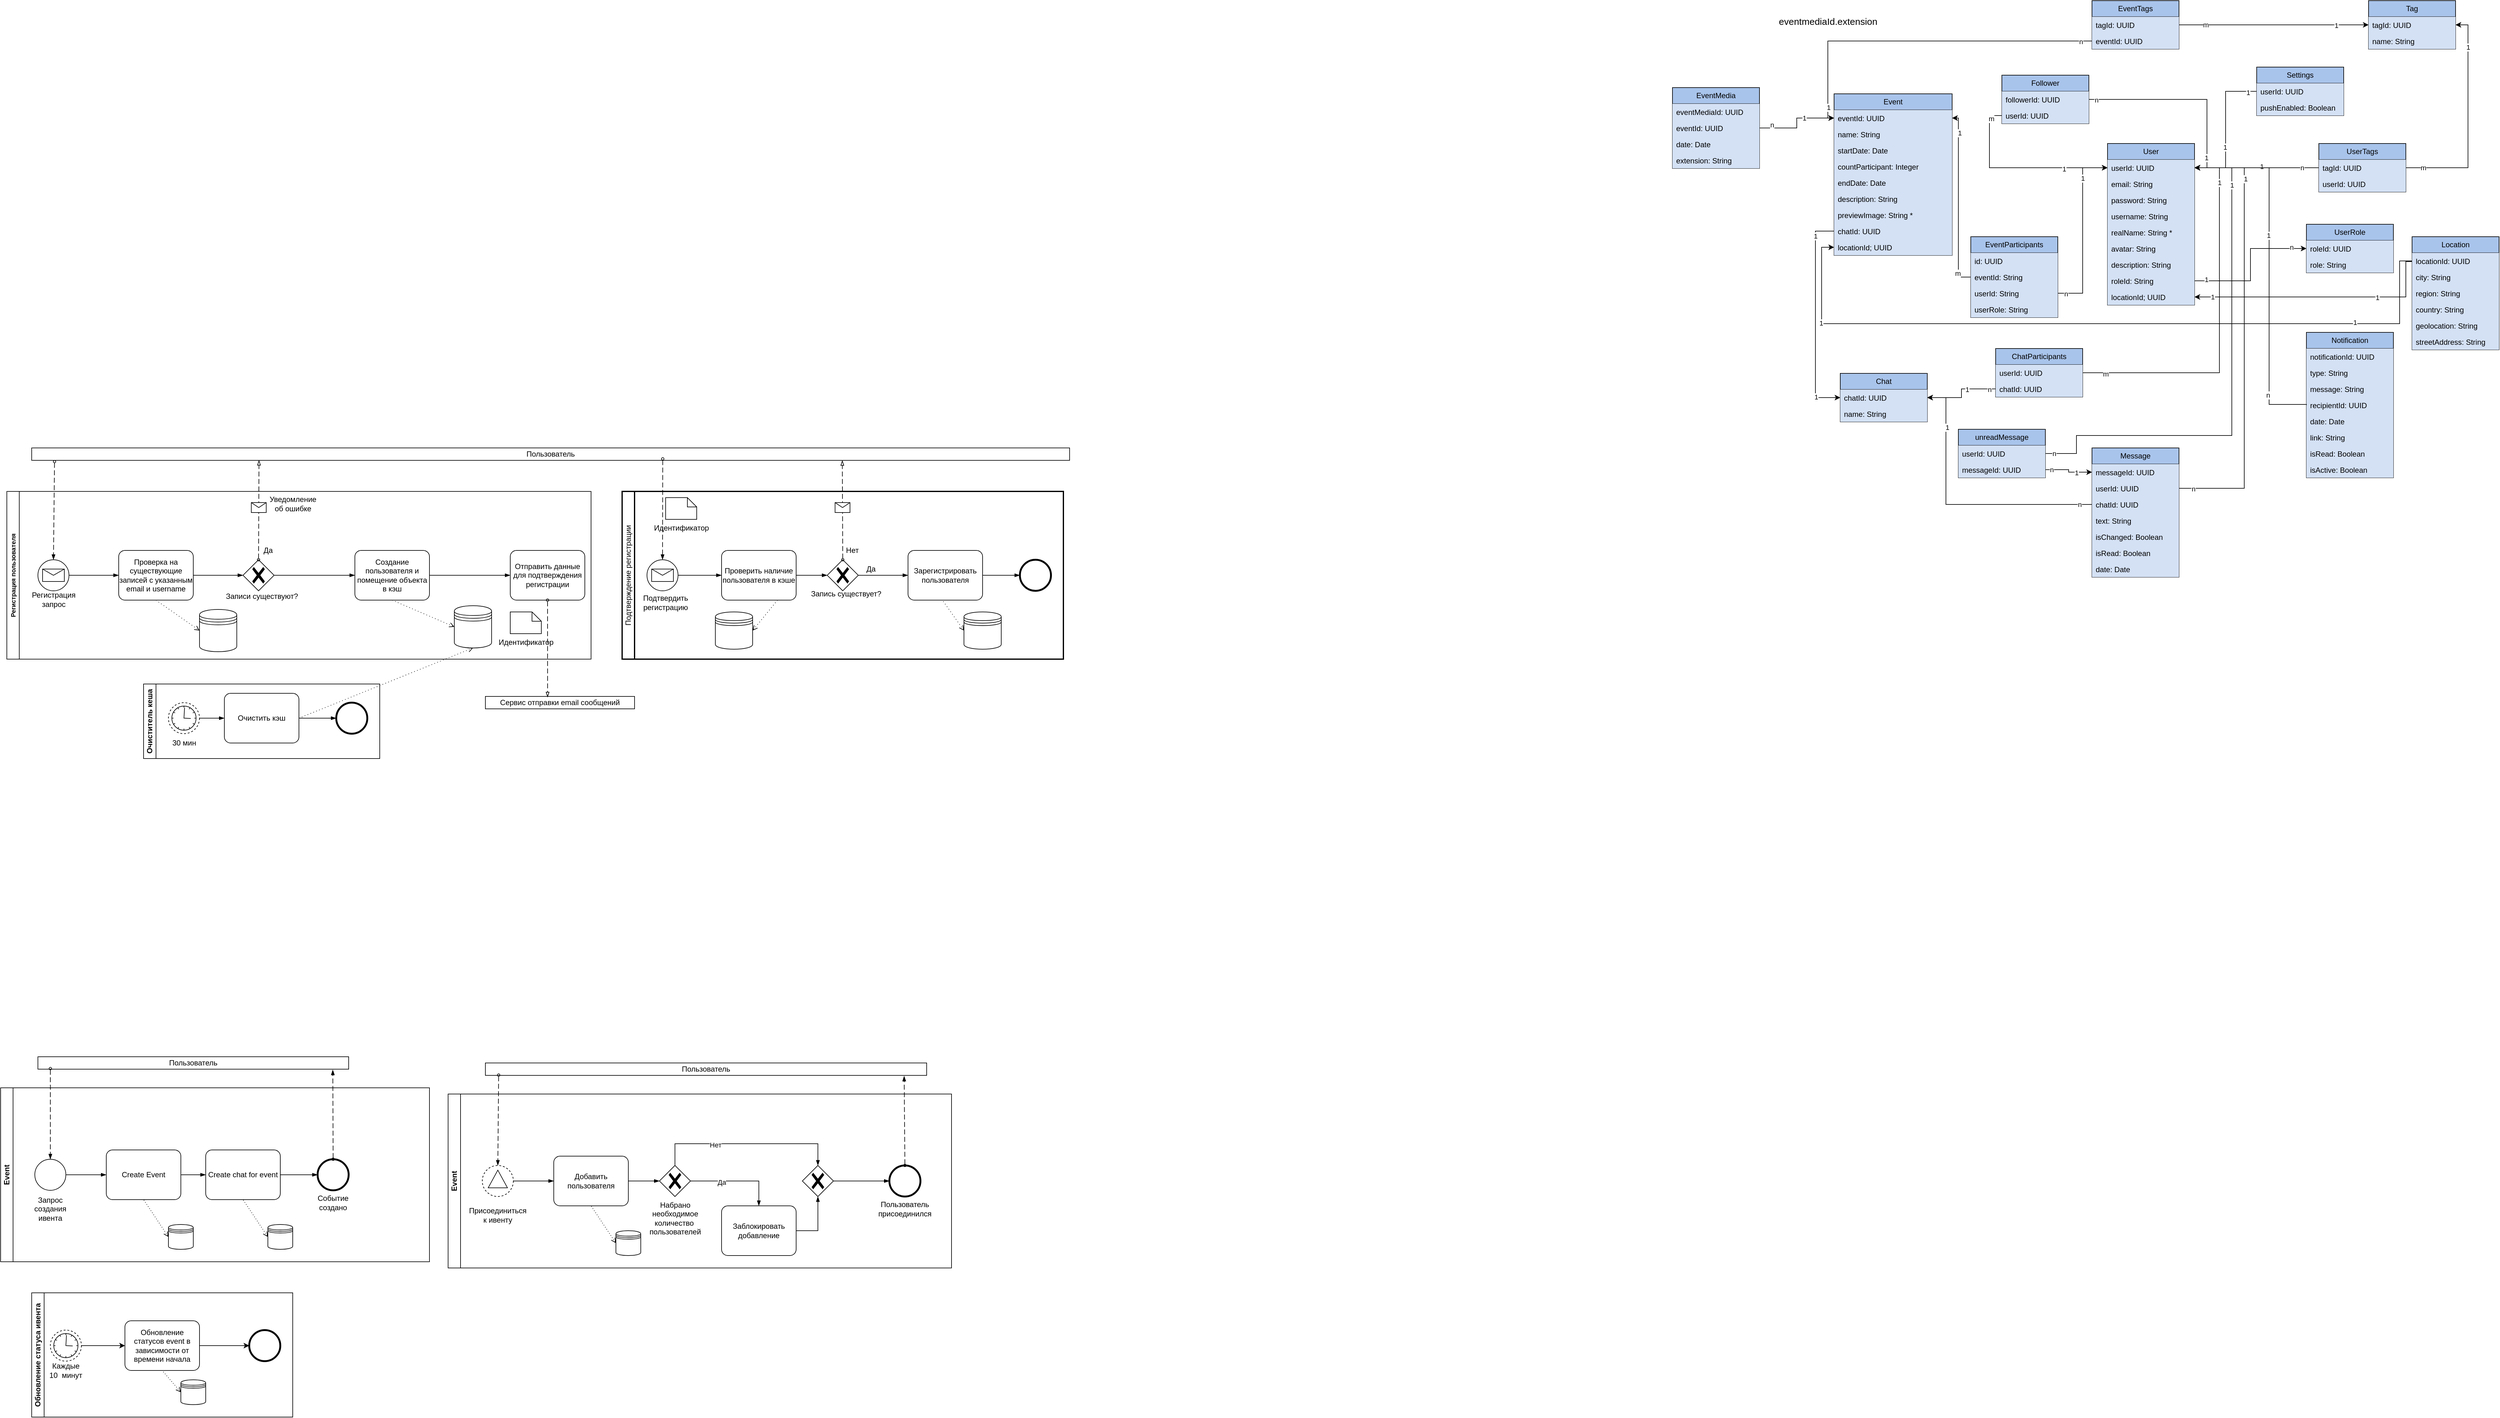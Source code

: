 <mxfile version="22.1.4" type="github">
  <diagram name="Страница 1" id="cRjUhBLCW10yVQFY3db3">
    <mxGraphModel dx="4424" dy="539" grid="1" gridSize="10" guides="1" tooltips="1" connect="1" arrows="1" fold="1" page="1" pageScale="1" pageWidth="850" pageHeight="1100" math="0" shadow="0">
      <root>
        <mxCell id="0" />
        <mxCell id="1" parent="0" />
        <mxCell id="vpUIqSmqtUPaj6e8z2Zy-1" value="Event" style="swimlane;fontStyle=0;childLayout=stackLayout;horizontal=1;startSize=26;fillColor=#A9C4EB;horizontalStack=0;resizeParent=1;resizeParentMax=0;resizeLast=0;collapsible=1;marginBottom=0;whiteSpace=wrap;html=1;" parent="1" vertex="1">
          <mxGeometry x="-130" y="200" width="190" height="260" as="geometry" />
        </mxCell>
        <mxCell id="vpUIqSmqtUPaj6e8z2Zy-34" value="eventId: UUID" style="text;strokeColor=none;fillColor=#D4E1F5;align=left;verticalAlign=top;spacingLeft=4;spacingRight=4;overflow=hidden;rotatable=0;points=[[0,0.5],[1,0.5]];portConstraint=eastwest;whiteSpace=wrap;html=1;" parent="vpUIqSmqtUPaj6e8z2Zy-1" vertex="1">
          <mxGeometry y="26" width="190" height="26" as="geometry" />
        </mxCell>
        <mxCell id="vpUIqSmqtUPaj6e8z2Zy-2" value="name: String" style="text;strokeColor=none;fillColor=#D4E1F5;align=left;verticalAlign=top;spacingLeft=4;spacingRight=4;overflow=hidden;rotatable=0;points=[[0,0.5],[1,0.5]];portConstraint=eastwest;whiteSpace=wrap;html=1;" parent="vpUIqSmqtUPaj6e8z2Zy-1" vertex="1">
          <mxGeometry y="52" width="190" height="26" as="geometry" />
        </mxCell>
        <mxCell id="vpUIqSmqtUPaj6e8z2Zy-5" value="startDate: Date" style="text;strokeColor=none;fillColor=#D4E1F5;align=left;verticalAlign=top;spacingLeft=4;spacingRight=4;overflow=hidden;rotatable=0;points=[[0,0.5],[1,0.5]];portConstraint=eastwest;whiteSpace=wrap;html=1;" parent="vpUIqSmqtUPaj6e8z2Zy-1" vertex="1">
          <mxGeometry y="78" width="190" height="26" as="geometry" />
        </mxCell>
        <mxCell id="vpUIqSmqtUPaj6e8z2Zy-111" value="countParticipant: Integer&amp;nbsp;" style="text;strokeColor=none;fillColor=#D4E1F5;align=left;verticalAlign=top;spacingLeft=4;spacingRight=4;overflow=hidden;rotatable=0;points=[[0,0.5],[1,0.5]];portConstraint=eastwest;whiteSpace=wrap;html=1;" parent="vpUIqSmqtUPaj6e8z2Zy-1" vertex="1">
          <mxGeometry y="104" width="190" height="26" as="geometry" />
        </mxCell>
        <mxCell id="vpUIqSmqtUPaj6e8z2Zy-4" value="endDate: Date" style="text;strokeColor=none;fillColor=#D4E1F5;align=left;verticalAlign=top;spacingLeft=4;spacingRight=4;overflow=hidden;rotatable=0;points=[[0,0.5],[1,0.5]];portConstraint=eastwest;whiteSpace=wrap;html=1;" parent="vpUIqSmqtUPaj6e8z2Zy-1" vertex="1">
          <mxGeometry y="130" width="190" height="26" as="geometry" />
        </mxCell>
        <mxCell id="vpUIqSmqtUPaj6e8z2Zy-6" value="description: String" style="text;strokeColor=none;fillColor=#D4E1F5;align=left;verticalAlign=top;spacingLeft=4;spacingRight=4;overflow=hidden;rotatable=0;points=[[0,0.5],[1,0.5]];portConstraint=eastwest;whiteSpace=wrap;html=1;" parent="vpUIqSmqtUPaj6e8z2Zy-1" vertex="1">
          <mxGeometry y="156" width="190" height="26" as="geometry" />
        </mxCell>
        <mxCell id="vpUIqSmqtUPaj6e8z2Zy-7" value="previewImage: String *" style="text;strokeColor=none;fillColor=#D4E1F5;align=left;verticalAlign=top;spacingLeft=4;spacingRight=4;overflow=hidden;rotatable=0;points=[[0,0.5],[1,0.5]];portConstraint=eastwest;whiteSpace=wrap;html=1;" parent="vpUIqSmqtUPaj6e8z2Zy-1" vertex="1">
          <mxGeometry y="182" width="190" height="26" as="geometry" />
        </mxCell>
        <mxCell id="vpUIqSmqtUPaj6e8z2Zy-74" value="chatId: UUID" style="text;strokeColor=none;fillColor=#D4E1F5;align=left;verticalAlign=top;spacingLeft=4;spacingRight=4;overflow=hidden;rotatable=0;points=[[0,0.5],[1,0.5]];portConstraint=eastwest;whiteSpace=wrap;html=1;" parent="vpUIqSmqtUPaj6e8z2Zy-1" vertex="1">
          <mxGeometry y="208" width="190" height="26" as="geometry" />
        </mxCell>
        <mxCell id="vpUIqSmqtUPaj6e8z2Zy-15" value="locationId; UUID" style="text;strokeColor=none;fillColor=#D4E1F5;align=left;verticalAlign=top;spacingLeft=4;spacingRight=4;overflow=hidden;rotatable=0;points=[[0,0.5],[1,0.5]];portConstraint=eastwest;whiteSpace=wrap;html=1;" parent="vpUIqSmqtUPaj6e8z2Zy-1" vertex="1">
          <mxGeometry y="234" width="190" height="26" as="geometry" />
        </mxCell>
        <mxCell id="vpUIqSmqtUPaj6e8z2Zy-9" value="User" style="swimlane;fontStyle=0;childLayout=stackLayout;horizontal=1;startSize=26;fillColor=#A9C4EB;horizontalStack=0;resizeParent=1;resizeParentMax=0;resizeLast=0;collapsible=1;marginBottom=0;whiteSpace=wrap;html=1;" parent="1" vertex="1">
          <mxGeometry x="310" y="280" width="140" height="260" as="geometry" />
        </mxCell>
        <mxCell id="vpUIqSmqtUPaj6e8z2Zy-33" value="userId: UUID" style="text;strokeColor=none;fillColor=#D4E1F5;align=left;verticalAlign=top;spacingLeft=4;spacingRight=4;overflow=hidden;rotatable=0;points=[[0,0.5],[1,0.5]];portConstraint=eastwest;whiteSpace=wrap;html=1;" parent="vpUIqSmqtUPaj6e8z2Zy-9" vertex="1">
          <mxGeometry y="26" width="140" height="26" as="geometry" />
        </mxCell>
        <mxCell id="vpUIqSmqtUPaj6e8z2Zy-10" value="email: String" style="text;strokeColor=none;fillColor=#D4E1F5;align=left;verticalAlign=top;spacingLeft=4;spacingRight=4;overflow=hidden;rotatable=0;points=[[0,0.5],[1,0.5]];portConstraint=eastwest;whiteSpace=wrap;html=1;" parent="vpUIqSmqtUPaj6e8z2Zy-9" vertex="1">
          <mxGeometry y="52" width="140" height="26" as="geometry" />
        </mxCell>
        <mxCell id="vpUIqSmqtUPaj6e8z2Zy-11" value="password: String" style="text;strokeColor=none;fillColor=#D4E1F5;align=left;verticalAlign=top;spacingLeft=4;spacingRight=4;overflow=hidden;rotatable=0;points=[[0,0.5],[1,0.5]];portConstraint=eastwest;whiteSpace=wrap;html=1;" parent="vpUIqSmqtUPaj6e8z2Zy-9" vertex="1">
          <mxGeometry y="78" width="140" height="26" as="geometry" />
        </mxCell>
        <mxCell id="vpUIqSmqtUPaj6e8z2Zy-12" value="username: String" style="text;strokeColor=none;fillColor=#D4E1F5;align=left;verticalAlign=top;spacingLeft=4;spacingRight=4;overflow=hidden;rotatable=0;points=[[0,0.5],[1,0.5]];portConstraint=eastwest;whiteSpace=wrap;html=1;" parent="vpUIqSmqtUPaj6e8z2Zy-9" vertex="1">
          <mxGeometry y="104" width="140" height="26" as="geometry" />
        </mxCell>
        <mxCell id="vpUIqSmqtUPaj6e8z2Zy-13" value="realName: String *" style="text;strokeColor=none;fillColor=#D4E1F5;align=left;verticalAlign=top;spacingLeft=4;spacingRight=4;overflow=hidden;rotatable=0;points=[[0,0.5],[1,0.5]];portConstraint=eastwest;whiteSpace=wrap;html=1;" parent="vpUIqSmqtUPaj6e8z2Zy-9" vertex="1">
          <mxGeometry y="130" width="140" height="26" as="geometry" />
        </mxCell>
        <mxCell id="vpUIqSmqtUPaj6e8z2Zy-14" value="avatar: String" style="text;strokeColor=none;fillColor=#D4E1F5;align=left;verticalAlign=top;spacingLeft=4;spacingRight=4;overflow=hidden;rotatable=0;points=[[0,0.5],[1,0.5]];portConstraint=eastwest;whiteSpace=wrap;html=1;" parent="vpUIqSmqtUPaj6e8z2Zy-9" vertex="1">
          <mxGeometry y="156" width="140" height="26" as="geometry" />
        </mxCell>
        <mxCell id="9S5c2qphNowoADKYyEm4-1" value="description: String" style="text;strokeColor=none;fillColor=#D4E1F5;align=left;verticalAlign=top;spacingLeft=4;spacingRight=4;overflow=hidden;rotatable=0;points=[[0,0.5],[1,0.5]];portConstraint=eastwest;whiteSpace=wrap;html=1;" parent="vpUIqSmqtUPaj6e8z2Zy-9" vertex="1">
          <mxGeometry y="182" width="140" height="26" as="geometry" />
        </mxCell>
        <mxCell id="KBtNhwMaTalHNmlQnlhk-2" value="roleId: String" style="text;strokeColor=none;fillColor=#D4E1F5;align=left;verticalAlign=top;spacingLeft=4;spacingRight=4;overflow=hidden;rotatable=0;points=[[0,0.5],[1,0.5]];portConstraint=eastwest;whiteSpace=wrap;html=1;" vertex="1" parent="vpUIqSmqtUPaj6e8z2Zy-9">
          <mxGeometry y="208" width="140" height="26" as="geometry" />
        </mxCell>
        <mxCell id="NgDDJWwpGHNOBmChydb1-67" value="locationId; UUID" style="text;strokeColor=none;fillColor=#D4E1F5;align=left;verticalAlign=top;spacingLeft=4;spacingRight=4;overflow=hidden;rotatable=0;points=[[0,0.5],[1,0.5]];portConstraint=eastwest;whiteSpace=wrap;html=1;" parent="vpUIqSmqtUPaj6e8z2Zy-9" vertex="1">
          <mxGeometry y="234" width="140" height="26" as="geometry" />
        </mxCell>
        <mxCell id="vpUIqSmqtUPaj6e8z2Zy-17" value="EventMedia" style="swimlane;fontStyle=0;childLayout=stackLayout;horizontal=1;startSize=26;fillColor=#A9C4EB;horizontalStack=0;resizeParent=1;resizeParentMax=0;resizeLast=0;collapsible=1;marginBottom=0;whiteSpace=wrap;html=1;" parent="1" vertex="1">
          <mxGeometry x="-390" y="190" width="140" height="130" as="geometry" />
        </mxCell>
        <mxCell id="vpUIqSmqtUPaj6e8z2Zy-52" value="eventMediaId: UUID" style="text;strokeColor=none;fillColor=#D4E1F5;align=left;verticalAlign=top;spacingLeft=4;spacingRight=4;overflow=hidden;rotatable=0;points=[[0,0.5],[1,0.5]];portConstraint=eastwest;whiteSpace=wrap;html=1;" parent="vpUIqSmqtUPaj6e8z2Zy-17" vertex="1">
          <mxGeometry y="26" width="140" height="26" as="geometry" />
        </mxCell>
        <mxCell id="vpUIqSmqtUPaj6e8z2Zy-53" value="eventId: UUID" style="text;strokeColor=none;fillColor=#D4E1F5;align=left;verticalAlign=top;spacingLeft=4;spacingRight=4;overflow=hidden;rotatable=0;points=[[0,0.5],[1,0.5]];portConstraint=eastwest;whiteSpace=wrap;html=1;" parent="vpUIqSmqtUPaj6e8z2Zy-17" vertex="1">
          <mxGeometry y="52" width="140" height="26" as="geometry" />
        </mxCell>
        <mxCell id="KBtNhwMaTalHNmlQnlhk-6" value="date: Date" style="text;strokeColor=none;fillColor=#D4E1F5;align=left;verticalAlign=top;spacingLeft=4;spacingRight=4;overflow=hidden;rotatable=0;points=[[0,0.5],[1,0.5]];portConstraint=eastwest;whiteSpace=wrap;html=1;" vertex="1" parent="vpUIqSmqtUPaj6e8z2Zy-17">
          <mxGeometry y="78" width="140" height="26" as="geometry" />
        </mxCell>
        <mxCell id="vpUIqSmqtUPaj6e8z2Zy-18" value="extension: String" style="text;strokeColor=none;fillColor=#D4E1F5;align=left;verticalAlign=top;spacingLeft=4;spacingRight=4;overflow=hidden;rotatable=0;points=[[0,0.5],[1,0.5]];portConstraint=eastwest;whiteSpace=wrap;html=1;" parent="vpUIqSmqtUPaj6e8z2Zy-17" vertex="1">
          <mxGeometry y="104" width="140" height="26" as="geometry" />
        </mxCell>
        <mxCell id="vpUIqSmqtUPaj6e8z2Zy-25" value="Chat" style="swimlane;fontStyle=0;childLayout=stackLayout;horizontal=1;startSize=26;fillColor=#A9C4EB;horizontalStack=0;resizeParent=1;resizeParentMax=0;resizeLast=0;collapsible=1;marginBottom=0;whiteSpace=wrap;html=1;" parent="1" vertex="1">
          <mxGeometry x="-120" y="650" width="140" height="78" as="geometry" />
        </mxCell>
        <mxCell id="vpUIqSmqtUPaj6e8z2Zy-26" value="chatId: UUID" style="text;strokeColor=none;fillColor=#D4E1F5;align=left;verticalAlign=top;spacingLeft=4;spacingRight=4;overflow=hidden;rotatable=0;points=[[0,0.5],[1,0.5]];portConstraint=eastwest;whiteSpace=wrap;html=1;" parent="vpUIqSmqtUPaj6e8z2Zy-25" vertex="1">
          <mxGeometry y="26" width="140" height="26" as="geometry" />
        </mxCell>
        <mxCell id="vpUIqSmqtUPaj6e8z2Zy-32" value="name: String" style="text;strokeColor=none;fillColor=#D4E1F5;align=left;verticalAlign=top;spacingLeft=4;spacingRight=4;overflow=hidden;rotatable=0;points=[[0,0.5],[1,0.5]];portConstraint=eastwest;whiteSpace=wrap;html=1;" parent="vpUIqSmqtUPaj6e8z2Zy-25" vertex="1">
          <mxGeometry y="52" width="140" height="26" as="geometry" />
        </mxCell>
        <mxCell id="vpUIqSmqtUPaj6e8z2Zy-37" value="EventParticipants" style="swimlane;fontStyle=0;childLayout=stackLayout;horizontal=1;startSize=26;fillColor=#A9C4EB;horizontalStack=0;resizeParent=1;resizeParentMax=0;resizeLast=0;collapsible=1;marginBottom=0;whiteSpace=wrap;html=1;" parent="1" vertex="1">
          <mxGeometry x="90" y="430" width="140" height="130" as="geometry" />
        </mxCell>
        <mxCell id="vpUIqSmqtUPaj6e8z2Zy-38" value="id: UUID" style="text;strokeColor=none;fillColor=#D4E1F5;align=left;verticalAlign=top;spacingLeft=4;spacingRight=4;overflow=hidden;rotatable=0;points=[[0,0.5],[1,0.5]];portConstraint=eastwest;whiteSpace=wrap;html=1;" parent="vpUIqSmqtUPaj6e8z2Zy-37" vertex="1">
          <mxGeometry y="26" width="140" height="26" as="geometry" />
        </mxCell>
        <mxCell id="vpUIqSmqtUPaj6e8z2Zy-39" value="eventId: String" style="text;strokeColor=none;fillColor=#D4E1F5;align=left;verticalAlign=top;spacingLeft=4;spacingRight=4;overflow=hidden;rotatable=0;points=[[0,0.5],[1,0.5]];portConstraint=eastwest;whiteSpace=wrap;html=1;" parent="vpUIqSmqtUPaj6e8z2Zy-37" vertex="1">
          <mxGeometry y="52" width="140" height="26" as="geometry" />
        </mxCell>
        <mxCell id="vpUIqSmqtUPaj6e8z2Zy-41" value="userId: String" style="text;strokeColor=none;fillColor=#D4E1F5;align=left;verticalAlign=top;spacingLeft=4;spacingRight=4;overflow=hidden;rotatable=0;points=[[0,0.5],[1,0.5]];portConstraint=eastwest;whiteSpace=wrap;html=1;" parent="vpUIqSmqtUPaj6e8z2Zy-37" vertex="1">
          <mxGeometry y="78" width="140" height="26" as="geometry" />
        </mxCell>
        <mxCell id="vpUIqSmqtUPaj6e8z2Zy-42" value="userRole: String" style="text;strokeColor=none;fillColor=#D4E1F5;align=left;verticalAlign=top;spacingLeft=4;spacingRight=4;overflow=hidden;rotatable=0;points=[[0,0.5],[1,0.5]];portConstraint=eastwest;whiteSpace=wrap;html=1;" parent="vpUIqSmqtUPaj6e8z2Zy-37" vertex="1">
          <mxGeometry y="104" width="140" height="26" as="geometry" />
        </mxCell>
        <mxCell id="vpUIqSmqtUPaj6e8z2Zy-46" style="edgeStyle=orthogonalEdgeStyle;rounded=0;orthogonalLoop=1;jettySize=auto;html=1;entryX=1;entryY=0.5;entryDx=0;entryDy=0;" parent="1" source="vpUIqSmqtUPaj6e8z2Zy-39" target="vpUIqSmqtUPaj6e8z2Zy-34" edge="1">
          <mxGeometry relative="1" as="geometry">
            <Array as="points">
              <mxPoint x="70" y="495" />
              <mxPoint x="70" y="239" />
            </Array>
          </mxGeometry>
        </mxCell>
        <mxCell id="BRPAVIyTNpqr_RkrU8---33" value="1" style="edgeLabel;html=1;align=center;verticalAlign=middle;resizable=0;points=[];" parent="vpUIqSmqtUPaj6e8z2Zy-46" vertex="1" connectable="0">
          <mxGeometry x="0.762" y="-2" relative="1" as="geometry">
            <mxPoint as="offset" />
          </mxGeometry>
        </mxCell>
        <mxCell id="BRPAVIyTNpqr_RkrU8---34" value="m" style="edgeLabel;html=1;align=center;verticalAlign=middle;resizable=0;points=[];" parent="vpUIqSmqtUPaj6e8z2Zy-46" vertex="1" connectable="0">
          <mxGeometry x="-0.815" y="1" relative="1" as="geometry">
            <mxPoint as="offset" />
          </mxGeometry>
        </mxCell>
        <mxCell id="vpUIqSmqtUPaj6e8z2Zy-47" style="edgeStyle=orthogonalEdgeStyle;rounded=0;orthogonalLoop=1;jettySize=auto;html=1;entryX=0;entryY=0.5;entryDx=0;entryDy=0;" parent="1" source="vpUIqSmqtUPaj6e8z2Zy-41" target="vpUIqSmqtUPaj6e8z2Zy-33" edge="1">
          <mxGeometry relative="1" as="geometry" />
        </mxCell>
        <mxCell id="BRPAVIyTNpqr_RkrU8---35" value="n" style="edgeLabel;html=1;align=center;verticalAlign=middle;resizable=0;points=[];" parent="vpUIqSmqtUPaj6e8z2Zy-47" vertex="1" connectable="0">
          <mxGeometry x="-0.911" y="-1" relative="1" as="geometry">
            <mxPoint as="offset" />
          </mxGeometry>
        </mxCell>
        <mxCell id="BRPAVIyTNpqr_RkrU8---36" value="1" style="edgeLabel;html=1;align=center;verticalAlign=middle;resizable=0;points=[];" parent="vpUIqSmqtUPaj6e8z2Zy-47" vertex="1" connectable="0">
          <mxGeometry x="0.598" relative="1" as="geometry">
            <mxPoint as="offset" />
          </mxGeometry>
        </mxCell>
        <mxCell id="vpUIqSmqtUPaj6e8z2Zy-54" style="edgeStyle=orthogonalEdgeStyle;rounded=0;orthogonalLoop=1;jettySize=auto;html=1;entryX=0;entryY=0.5;entryDx=0;entryDy=0;" parent="1" source="vpUIqSmqtUPaj6e8z2Zy-53" target="vpUIqSmqtUPaj6e8z2Zy-34" edge="1">
          <mxGeometry relative="1" as="geometry" />
        </mxCell>
        <mxCell id="BRPAVIyTNpqr_RkrU8---7" value="n" style="edgeLabel;html=1;align=center;verticalAlign=middle;resizable=0;points=[];" parent="vpUIqSmqtUPaj6e8z2Zy-54" vertex="1" connectable="0">
          <mxGeometry x="-0.693" y="-1" relative="1" as="geometry">
            <mxPoint x="-1" y="-6" as="offset" />
          </mxGeometry>
        </mxCell>
        <mxCell id="BRPAVIyTNpqr_RkrU8---8" value="1" style="edgeLabel;html=1;align=center;verticalAlign=middle;resizable=0;points=[];" parent="vpUIqSmqtUPaj6e8z2Zy-54" vertex="1" connectable="0">
          <mxGeometry x="0.285" relative="1" as="geometry">
            <mxPoint as="offset" />
          </mxGeometry>
        </mxCell>
        <mxCell id="vpUIqSmqtUPaj6e8z2Zy-55" value="Message" style="swimlane;fontStyle=0;childLayout=stackLayout;horizontal=1;startSize=26;fillColor=#A9C4EB;horizontalStack=0;resizeParent=1;resizeParentMax=0;resizeLast=0;collapsible=1;marginBottom=0;whiteSpace=wrap;html=1;" parent="1" vertex="1">
          <mxGeometry x="285" y="770" width="140" height="208" as="geometry" />
        </mxCell>
        <mxCell id="vpUIqSmqtUPaj6e8z2Zy-56" value="messageId: UUID" style="text;strokeColor=none;fillColor=#D4E1F5;align=left;verticalAlign=top;spacingLeft=4;spacingRight=4;overflow=hidden;rotatable=0;points=[[0,0.5],[1,0.5]];portConstraint=eastwest;whiteSpace=wrap;html=1;" parent="vpUIqSmqtUPaj6e8z2Zy-55" vertex="1">
          <mxGeometry y="26" width="140" height="26" as="geometry" />
        </mxCell>
        <mxCell id="vpUIqSmqtUPaj6e8z2Zy-57" value="userId: UUID" style="text;strokeColor=none;fillColor=#D4E1F5;align=left;verticalAlign=top;spacingLeft=4;spacingRight=4;overflow=hidden;rotatable=0;points=[[0,0.5],[1,0.5]];portConstraint=eastwest;whiteSpace=wrap;html=1;" parent="vpUIqSmqtUPaj6e8z2Zy-55" vertex="1">
          <mxGeometry y="52" width="140" height="26" as="geometry" />
        </mxCell>
        <mxCell id="vpUIqSmqtUPaj6e8z2Zy-58" value="chatId: UUID" style="text;strokeColor=none;fillColor=#D4E1F5;align=left;verticalAlign=top;spacingLeft=4;spacingRight=4;overflow=hidden;rotatable=0;points=[[0,0.5],[1,0.5]];portConstraint=eastwest;whiteSpace=wrap;html=1;" parent="vpUIqSmqtUPaj6e8z2Zy-55" vertex="1">
          <mxGeometry y="78" width="140" height="26" as="geometry" />
        </mxCell>
        <mxCell id="vpUIqSmqtUPaj6e8z2Zy-59" value="text: String" style="text;strokeColor=none;fillColor=#D4E1F5;align=left;verticalAlign=top;spacingLeft=4;spacingRight=4;overflow=hidden;rotatable=0;points=[[0,0.5],[1,0.5]];portConstraint=eastwest;whiteSpace=wrap;html=1;" parent="vpUIqSmqtUPaj6e8z2Zy-55" vertex="1">
          <mxGeometry y="104" width="140" height="26" as="geometry" />
        </mxCell>
        <mxCell id="vpUIqSmqtUPaj6e8z2Zy-61" value="isChanged: Boolean" style="text;strokeColor=none;fillColor=#D4E1F5;align=left;verticalAlign=top;spacingLeft=4;spacingRight=4;overflow=hidden;rotatable=0;points=[[0,0.5],[1,0.5]];portConstraint=eastwest;whiteSpace=wrap;html=1;" parent="vpUIqSmqtUPaj6e8z2Zy-55" vertex="1">
          <mxGeometry y="130" width="140" height="26" as="geometry" />
        </mxCell>
        <mxCell id="BRPAVIyTNpqr_RkrU8---4" value="isRead: Boolean" style="text;strokeColor=none;fillColor=#D4E1F5;align=left;verticalAlign=top;spacingLeft=4;spacingRight=4;overflow=hidden;rotatable=0;points=[[0,0.5],[1,0.5]];portConstraint=eastwest;whiteSpace=wrap;html=1;" parent="vpUIqSmqtUPaj6e8z2Zy-55" vertex="1">
          <mxGeometry y="156" width="140" height="26" as="geometry" />
        </mxCell>
        <mxCell id="vpUIqSmqtUPaj6e8z2Zy-62" value="date: Date" style="text;strokeColor=none;fillColor=#D4E1F5;align=left;verticalAlign=top;spacingLeft=4;spacingRight=4;overflow=hidden;rotatable=0;points=[[0,0.5],[1,0.5]];portConstraint=eastwest;whiteSpace=wrap;html=1;" parent="vpUIqSmqtUPaj6e8z2Zy-55" vertex="1">
          <mxGeometry y="182" width="140" height="26" as="geometry" />
        </mxCell>
        <mxCell id="vpUIqSmqtUPaj6e8z2Zy-63" style="edgeStyle=orthogonalEdgeStyle;rounded=0;orthogonalLoop=1;jettySize=auto;html=1;entryX=1;entryY=0.5;entryDx=0;entryDy=0;" parent="1" source="vpUIqSmqtUPaj6e8z2Zy-57" target="vpUIqSmqtUPaj6e8z2Zy-33" edge="1">
          <mxGeometry relative="1" as="geometry">
            <Array as="points">
              <mxPoint x="530" y="835" />
              <mxPoint x="530" y="319" />
            </Array>
          </mxGeometry>
        </mxCell>
        <mxCell id="BRPAVIyTNpqr_RkrU8---27" value="n" style="edgeLabel;html=1;align=center;verticalAlign=middle;resizable=0;points=[];" parent="vpUIqSmqtUPaj6e8z2Zy-63" vertex="1" connectable="0">
          <mxGeometry x="-0.936" y="-1" relative="1" as="geometry">
            <mxPoint as="offset" />
          </mxGeometry>
        </mxCell>
        <mxCell id="BRPAVIyTNpqr_RkrU8---28" value="1" style="edgeLabel;html=1;align=center;verticalAlign=middle;resizable=0;points=[];" parent="vpUIqSmqtUPaj6e8z2Zy-63" vertex="1" connectable="0">
          <mxGeometry x="0.722" y="-2" relative="1" as="geometry">
            <mxPoint as="offset" />
          </mxGeometry>
        </mxCell>
        <mxCell id="vpUIqSmqtUPaj6e8z2Zy-64" value="ChatParticipants" style="swimlane;fontStyle=0;childLayout=stackLayout;horizontal=1;startSize=26;fillColor=#A9C4EB;horizontalStack=0;resizeParent=1;resizeParentMax=0;resizeLast=0;collapsible=1;marginBottom=0;whiteSpace=wrap;html=1;" parent="1" vertex="1">
          <mxGeometry x="130" y="610" width="140" height="78" as="geometry" />
        </mxCell>
        <mxCell id="vpUIqSmqtUPaj6e8z2Zy-65" value="userId: UUID" style="text;strokeColor=none;fillColor=#D4E1F5;align=left;verticalAlign=top;spacingLeft=4;spacingRight=4;overflow=hidden;rotatable=0;points=[[0,0.5],[1,0.5]];portConstraint=eastwest;whiteSpace=wrap;html=1;" parent="vpUIqSmqtUPaj6e8z2Zy-64" vertex="1">
          <mxGeometry y="26" width="140" height="26" as="geometry" />
        </mxCell>
        <mxCell id="vpUIqSmqtUPaj6e8z2Zy-67" value="chatId: UUID" style="text;strokeColor=none;fillColor=#D4E1F5;align=left;verticalAlign=top;spacingLeft=4;spacingRight=4;overflow=hidden;rotatable=0;points=[[0,0.5],[1,0.5]];portConstraint=eastwest;whiteSpace=wrap;html=1;" parent="vpUIqSmqtUPaj6e8z2Zy-64" vertex="1">
          <mxGeometry y="52" width="140" height="26" as="geometry" />
        </mxCell>
        <mxCell id="vpUIqSmqtUPaj6e8z2Zy-72" style="edgeStyle=orthogonalEdgeStyle;rounded=0;orthogonalLoop=1;jettySize=auto;html=1;entryX=1;entryY=0.5;entryDx=0;entryDy=0;" parent="1" source="vpUIqSmqtUPaj6e8z2Zy-67" target="vpUIqSmqtUPaj6e8z2Zy-26" edge="1">
          <mxGeometry relative="1" as="geometry" />
        </mxCell>
        <mxCell id="BRPAVIyTNpqr_RkrU8---29" value="n" style="edgeLabel;html=1;align=center;verticalAlign=middle;resizable=0;points=[];" parent="vpUIqSmqtUPaj6e8z2Zy-72" vertex="1" connectable="0">
          <mxGeometry x="-0.83" y="1" relative="1" as="geometry">
            <mxPoint as="offset" />
          </mxGeometry>
        </mxCell>
        <mxCell id="BRPAVIyTNpqr_RkrU8---30" value="1" style="edgeLabel;html=1;align=center;verticalAlign=middle;resizable=0;points=[];" parent="vpUIqSmqtUPaj6e8z2Zy-72" vertex="1" connectable="0">
          <mxGeometry x="-0.261" y="1" relative="1" as="geometry">
            <mxPoint as="offset" />
          </mxGeometry>
        </mxCell>
        <mxCell id="vpUIqSmqtUPaj6e8z2Zy-73" style="edgeStyle=orthogonalEdgeStyle;rounded=0;orthogonalLoop=1;jettySize=auto;html=1;exitX=1;exitY=0.5;exitDx=0;exitDy=0;entryX=1;entryY=0.5;entryDx=0;entryDy=0;" parent="1" source="vpUIqSmqtUPaj6e8z2Zy-65" target="vpUIqSmqtUPaj6e8z2Zy-33" edge="1">
          <mxGeometry relative="1" as="geometry">
            <Array as="points">
              <mxPoint x="490" y="649" />
              <mxPoint x="490" y="319" />
            </Array>
          </mxGeometry>
        </mxCell>
        <mxCell id="BRPAVIyTNpqr_RkrU8---31" value="m" style="edgeLabel;html=1;align=center;verticalAlign=middle;resizable=0;points=[];" parent="vpUIqSmqtUPaj6e8z2Zy-73" vertex="1" connectable="0">
          <mxGeometry x="-0.876" y="-2" relative="1" as="geometry">
            <mxPoint as="offset" />
          </mxGeometry>
        </mxCell>
        <mxCell id="BRPAVIyTNpqr_RkrU8---32" value="1" style="edgeLabel;html=1;align=center;verticalAlign=middle;resizable=0;points=[];" parent="vpUIqSmqtUPaj6e8z2Zy-73" vertex="1" connectable="0">
          <mxGeometry x="0.785" relative="1" as="geometry">
            <mxPoint as="offset" />
          </mxGeometry>
        </mxCell>
        <mxCell id="vpUIqSmqtUPaj6e8z2Zy-75" style="edgeStyle=orthogonalEdgeStyle;rounded=0;orthogonalLoop=1;jettySize=auto;html=1;entryX=0;entryY=0.5;entryDx=0;entryDy=0;exitX=0;exitY=0.5;exitDx=0;exitDy=0;" parent="1" source="vpUIqSmqtUPaj6e8z2Zy-74" target="vpUIqSmqtUPaj6e8z2Zy-26" edge="1">
          <mxGeometry relative="1" as="geometry">
            <Array as="points">
              <mxPoint x="-160" y="421" />
              <mxPoint x="-160" y="689" />
            </Array>
          </mxGeometry>
        </mxCell>
        <mxCell id="BRPAVIyTNpqr_RkrU8---23" value="1" style="edgeLabel;html=1;align=center;verticalAlign=middle;resizable=0;points=[];" parent="vpUIqSmqtUPaj6e8z2Zy-75" vertex="1" connectable="0">
          <mxGeometry x="-0.777" relative="1" as="geometry">
            <mxPoint as="offset" />
          </mxGeometry>
        </mxCell>
        <mxCell id="BRPAVIyTNpqr_RkrU8---24" value="1" style="edgeLabel;html=1;align=center;verticalAlign=middle;resizable=0;points=[];" parent="vpUIqSmqtUPaj6e8z2Zy-75" vertex="1" connectable="0">
          <mxGeometry x="0.769" y="1" relative="1" as="geometry">
            <mxPoint as="offset" />
          </mxGeometry>
        </mxCell>
        <mxCell id="vpUIqSmqtUPaj6e8z2Zy-76" style="edgeStyle=orthogonalEdgeStyle;rounded=0;orthogonalLoop=1;jettySize=auto;html=1;entryX=1;entryY=0.5;entryDx=0;entryDy=0;" parent="1" source="vpUIqSmqtUPaj6e8z2Zy-58" target="vpUIqSmqtUPaj6e8z2Zy-26" edge="1">
          <mxGeometry relative="1" as="geometry">
            <Array as="points">
              <mxPoint x="50" y="861" />
              <mxPoint x="50" y="689" />
            </Array>
          </mxGeometry>
        </mxCell>
        <mxCell id="BRPAVIyTNpqr_RkrU8---25" value="n" style="edgeLabel;html=1;align=center;verticalAlign=middle;resizable=0;points=[];" parent="vpUIqSmqtUPaj6e8z2Zy-76" vertex="1" connectable="0">
          <mxGeometry x="-0.908" relative="1" as="geometry">
            <mxPoint as="offset" />
          </mxGeometry>
        </mxCell>
        <mxCell id="BRPAVIyTNpqr_RkrU8---26" value="1" style="edgeLabel;html=1;align=center;verticalAlign=middle;resizable=0;points=[];" parent="vpUIqSmqtUPaj6e8z2Zy-76" vertex="1" connectable="0">
          <mxGeometry x="0.646" y="-2" relative="1" as="geometry">
            <mxPoint as="offset" />
          </mxGeometry>
        </mxCell>
        <mxCell id="vpUIqSmqtUPaj6e8z2Zy-77" value="Settings" style="swimlane;fontStyle=0;childLayout=stackLayout;horizontal=1;startSize=26;fillColor=#A9C4EB;horizontalStack=0;resizeParent=1;resizeParentMax=0;resizeLast=0;collapsible=1;marginBottom=0;whiteSpace=wrap;html=1;" parent="1" vertex="1">
          <mxGeometry x="550" y="157" width="140" height="78" as="geometry" />
        </mxCell>
        <mxCell id="vpUIqSmqtUPaj6e8z2Zy-79" value="userId: UUID" style="text;strokeColor=none;fillColor=#D4E1F5;align=left;verticalAlign=top;spacingLeft=4;spacingRight=4;overflow=hidden;rotatable=0;points=[[0,0.5],[1,0.5]];portConstraint=eastwest;whiteSpace=wrap;html=1;" parent="vpUIqSmqtUPaj6e8z2Zy-77" vertex="1">
          <mxGeometry y="26" width="140" height="26" as="geometry" />
        </mxCell>
        <mxCell id="vpUIqSmqtUPaj6e8z2Zy-80" value="pushEnabled: Boolean" style="text;strokeColor=none;fillColor=#D4E1F5;align=left;verticalAlign=top;spacingLeft=4;spacingRight=4;overflow=hidden;rotatable=0;points=[[0,0.5],[1,0.5]];portConstraint=eastwest;whiteSpace=wrap;html=1;" parent="vpUIqSmqtUPaj6e8z2Zy-77" vertex="1">
          <mxGeometry y="52" width="140" height="26" as="geometry" />
        </mxCell>
        <mxCell id="vpUIqSmqtUPaj6e8z2Zy-85" style="edgeStyle=orthogonalEdgeStyle;rounded=0;orthogonalLoop=1;jettySize=auto;html=1;" parent="1" source="vpUIqSmqtUPaj6e8z2Zy-79" target="vpUIqSmqtUPaj6e8z2Zy-33" edge="1">
          <mxGeometry relative="1" as="geometry" />
        </mxCell>
        <mxCell id="BRPAVIyTNpqr_RkrU8---13" value="1" style="edgeLabel;html=1;align=center;verticalAlign=middle;resizable=0;points=[];" parent="vpUIqSmqtUPaj6e8z2Zy-85" vertex="1" connectable="0">
          <mxGeometry x="-0.874" y="2" relative="1" as="geometry">
            <mxPoint as="offset" />
          </mxGeometry>
        </mxCell>
        <mxCell id="BRPAVIyTNpqr_RkrU8---14" value="1" style="edgeLabel;html=1;align=center;verticalAlign=middle;resizable=0;points=[];" parent="vpUIqSmqtUPaj6e8z2Zy-85" vertex="1" connectable="0">
          <mxGeometry x="0.257" y="-1" relative="1" as="geometry">
            <mxPoint as="offset" />
          </mxGeometry>
        </mxCell>
        <mxCell id="vpUIqSmqtUPaj6e8z2Zy-90" style="edgeStyle=orthogonalEdgeStyle;rounded=0;orthogonalLoop=1;jettySize=auto;html=1;exitX=0;exitY=0.5;exitDx=0;exitDy=0;" parent="1" source="vpUIqSmqtUPaj6e8z2Zy-88" target="vpUIqSmqtUPaj6e8z2Zy-33" edge="1">
          <mxGeometry relative="1" as="geometry" />
        </mxCell>
        <mxCell id="BRPAVIyTNpqr_RkrU8---16" value="m" style="edgeLabel;html=1;align=center;verticalAlign=middle;resizable=0;points=[];" parent="vpUIqSmqtUPaj6e8z2Zy-90" vertex="1" connectable="0">
          <mxGeometry x="-0.83" y="3" relative="1" as="geometry">
            <mxPoint as="offset" />
          </mxGeometry>
        </mxCell>
        <mxCell id="BRPAVIyTNpqr_RkrU8---17" value="1" style="edgeLabel;html=1;align=center;verticalAlign=middle;resizable=0;points=[];" parent="vpUIqSmqtUPaj6e8z2Zy-90" vertex="1" connectable="0">
          <mxGeometry x="0.521" y="-2" relative="1" as="geometry">
            <mxPoint as="offset" />
          </mxGeometry>
        </mxCell>
        <mxCell id="vpUIqSmqtUPaj6e8z2Zy-86" value="Follower" style="swimlane;fontStyle=0;childLayout=stackLayout;horizontal=1;startSize=26;fillColor=#A9C4EB;horizontalStack=0;resizeParent=1;resizeParentMax=0;resizeLast=0;collapsible=1;marginBottom=0;whiteSpace=wrap;html=1;" parent="1" vertex="1">
          <mxGeometry x="140" y="170" width="140" height="78" as="geometry" />
        </mxCell>
        <mxCell id="vpUIqSmqtUPaj6e8z2Zy-87" value="followerId: UUID" style="text;strokeColor=none;fillColor=#D4E1F5;align=left;verticalAlign=top;spacingLeft=4;spacingRight=4;overflow=hidden;rotatable=0;points=[[0,0.5],[1,0.5]];portConstraint=eastwest;whiteSpace=wrap;html=1;" parent="vpUIqSmqtUPaj6e8z2Zy-86" vertex="1">
          <mxGeometry y="26" width="140" height="26" as="geometry" />
        </mxCell>
        <mxCell id="vpUIqSmqtUPaj6e8z2Zy-88" value="userId: UUID" style="text;strokeColor=none;fillColor=#D4E1F5;align=left;verticalAlign=top;spacingLeft=4;spacingRight=4;overflow=hidden;rotatable=0;points=[[0,0.5],[1,0.5]];portConstraint=eastwest;whiteSpace=wrap;html=1;" parent="vpUIqSmqtUPaj6e8z2Zy-86" vertex="1">
          <mxGeometry y="52" width="140" height="26" as="geometry" />
        </mxCell>
        <mxCell id="vpUIqSmqtUPaj6e8z2Zy-91" style="edgeStyle=orthogonalEdgeStyle;rounded=0;orthogonalLoop=1;jettySize=auto;html=1;entryX=1;entryY=0.5;entryDx=0;entryDy=0;" parent="1" source="vpUIqSmqtUPaj6e8z2Zy-87" target="vpUIqSmqtUPaj6e8z2Zy-33" edge="1">
          <mxGeometry relative="1" as="geometry" />
        </mxCell>
        <mxCell id="BRPAVIyTNpqr_RkrU8---15" value="n" style="edgeLabel;html=1;align=center;verticalAlign=middle;resizable=0;points=[];" parent="vpUIqSmqtUPaj6e8z2Zy-91" vertex="1" connectable="0">
          <mxGeometry x="-0.925" y="-1" relative="1" as="geometry">
            <mxPoint as="offset" />
          </mxGeometry>
        </mxCell>
        <mxCell id="BRPAVIyTNpqr_RkrU8---18" value="1" style="edgeLabel;html=1;align=center;verticalAlign=middle;resizable=0;points=[];" parent="vpUIqSmqtUPaj6e8z2Zy-91" vertex="1" connectable="0">
          <mxGeometry x="0.773" y="-1" relative="1" as="geometry">
            <mxPoint as="offset" />
          </mxGeometry>
        </mxCell>
        <mxCell id="vpUIqSmqtUPaj6e8z2Zy-92" value="Tag" style="swimlane;fontStyle=0;childLayout=stackLayout;horizontal=1;startSize=26;fillColor=#A9C4EB;horizontalStack=0;resizeParent=1;resizeParentMax=0;resizeLast=0;collapsible=1;marginBottom=0;whiteSpace=wrap;html=1;" parent="1" vertex="1">
          <mxGeometry x="730" y="50" width="140" height="78" as="geometry" />
        </mxCell>
        <mxCell id="vpUIqSmqtUPaj6e8z2Zy-93" value="tagId: UUID" style="text;strokeColor=none;fillColor=#D4E1F5;align=left;verticalAlign=top;spacingLeft=4;spacingRight=4;overflow=hidden;rotatable=0;points=[[0,0.5],[1,0.5]];portConstraint=eastwest;whiteSpace=wrap;html=1;" parent="vpUIqSmqtUPaj6e8z2Zy-92" vertex="1">
          <mxGeometry y="26" width="140" height="26" as="geometry" />
        </mxCell>
        <mxCell id="vpUIqSmqtUPaj6e8z2Zy-94" value="name: String" style="text;strokeColor=none;fillColor=#D4E1F5;align=left;verticalAlign=top;spacingLeft=4;spacingRight=4;overflow=hidden;rotatable=0;points=[[0,0.5],[1,0.5]];portConstraint=eastwest;whiteSpace=wrap;html=1;" parent="vpUIqSmqtUPaj6e8z2Zy-92" vertex="1">
          <mxGeometry y="52" width="140" height="26" as="geometry" />
        </mxCell>
        <mxCell id="vpUIqSmqtUPaj6e8z2Zy-100" value="EventTags" style="swimlane;fontStyle=0;childLayout=stackLayout;horizontal=1;startSize=26;fillColor=#A9C4EB;horizontalStack=0;resizeParent=1;resizeParentMax=0;resizeLast=0;collapsible=1;marginBottom=0;whiteSpace=wrap;html=1;" parent="1" vertex="1">
          <mxGeometry x="285" y="50" width="140" height="78" as="geometry" />
        </mxCell>
        <mxCell id="vpUIqSmqtUPaj6e8z2Zy-101" value="tagId: UUID" style="text;strokeColor=none;fillColor=#D4E1F5;align=left;verticalAlign=top;spacingLeft=4;spacingRight=4;overflow=hidden;rotatable=0;points=[[0,0.5],[1,0.5]];portConstraint=eastwest;whiteSpace=wrap;html=1;" parent="vpUIqSmqtUPaj6e8z2Zy-100" vertex="1">
          <mxGeometry y="26" width="140" height="26" as="geometry" />
        </mxCell>
        <mxCell id="vpUIqSmqtUPaj6e8z2Zy-102" value="eventId: UUID&amp;nbsp;" style="text;strokeColor=none;fillColor=#D4E1F5;align=left;verticalAlign=top;spacingLeft=4;spacingRight=4;overflow=hidden;rotatable=0;points=[[0,0.5],[1,0.5]];portConstraint=eastwest;whiteSpace=wrap;html=1;" parent="vpUIqSmqtUPaj6e8z2Zy-100" vertex="1">
          <mxGeometry y="52" width="140" height="26" as="geometry" />
        </mxCell>
        <mxCell id="vpUIqSmqtUPaj6e8z2Zy-104" style="edgeStyle=orthogonalEdgeStyle;rounded=0;orthogonalLoop=1;jettySize=auto;html=1;entryX=0;entryY=0.5;entryDx=0;entryDy=0;exitX=0;exitY=0.5;exitDx=0;exitDy=0;" parent="1" source="vpUIqSmqtUPaj6e8z2Zy-102" target="vpUIqSmqtUPaj6e8z2Zy-34" edge="1">
          <mxGeometry relative="1" as="geometry">
            <mxPoint x="-120" y="541" as="targetPoint" />
            <Array as="points">
              <mxPoint x="-140" y="115" />
              <mxPoint x="-140" y="239" />
            </Array>
          </mxGeometry>
        </mxCell>
        <mxCell id="BRPAVIyTNpqr_RkrU8---9" value="n" style="edgeLabel;html=1;align=center;verticalAlign=middle;resizable=0;points=[];" parent="vpUIqSmqtUPaj6e8z2Zy-104" vertex="1" connectable="0">
          <mxGeometry x="-0.934" y="1" relative="1" as="geometry">
            <mxPoint as="offset" />
          </mxGeometry>
        </mxCell>
        <mxCell id="BRPAVIyTNpqr_RkrU8---10" value="1" style="edgeLabel;html=1;align=center;verticalAlign=middle;resizable=0;points=[];" parent="vpUIqSmqtUPaj6e8z2Zy-104" vertex="1" connectable="0">
          <mxGeometry x="0.901" y="1" relative="1" as="geometry">
            <mxPoint as="offset" />
          </mxGeometry>
        </mxCell>
        <mxCell id="vpUIqSmqtUPaj6e8z2Zy-105" style="edgeStyle=orthogonalEdgeStyle;rounded=0;orthogonalLoop=1;jettySize=auto;html=1;entryX=0;entryY=0.5;entryDx=0;entryDy=0;" parent="1" source="vpUIqSmqtUPaj6e8z2Zy-101" target="vpUIqSmqtUPaj6e8z2Zy-93" edge="1">
          <mxGeometry relative="1" as="geometry" />
        </mxCell>
        <mxCell id="BRPAVIyTNpqr_RkrU8---11" value="m" style="edgeLabel;html=1;align=center;verticalAlign=middle;resizable=0;points=[];" parent="vpUIqSmqtUPaj6e8z2Zy-105" vertex="1" connectable="0">
          <mxGeometry x="-0.72" relative="1" as="geometry">
            <mxPoint as="offset" />
          </mxGeometry>
        </mxCell>
        <mxCell id="BRPAVIyTNpqr_RkrU8---12" value="1" style="edgeLabel;html=1;align=center;verticalAlign=middle;resizable=0;points=[];" parent="vpUIqSmqtUPaj6e8z2Zy-105" vertex="1" connectable="0">
          <mxGeometry x="0.659" y="-1" relative="1" as="geometry">
            <mxPoint as="offset" />
          </mxGeometry>
        </mxCell>
        <mxCell id="vpUIqSmqtUPaj6e8z2Zy-106" value="UserTags" style="swimlane;fontStyle=0;childLayout=stackLayout;horizontal=1;startSize=26;fillColor=#A9C4EB;horizontalStack=0;resizeParent=1;resizeParentMax=0;resizeLast=0;collapsible=1;marginBottom=0;whiteSpace=wrap;html=1;" parent="1" vertex="1">
          <mxGeometry x="650" y="280" width="140" height="78" as="geometry" />
        </mxCell>
        <mxCell id="vpUIqSmqtUPaj6e8z2Zy-107" value="tagId: UUID" style="text;strokeColor=none;fillColor=#D4E1F5;align=left;verticalAlign=top;spacingLeft=4;spacingRight=4;overflow=hidden;rotatable=0;points=[[0,0.5],[1,0.5]];portConstraint=eastwest;whiteSpace=wrap;html=1;" parent="vpUIqSmqtUPaj6e8z2Zy-106" vertex="1">
          <mxGeometry y="26" width="140" height="26" as="geometry" />
        </mxCell>
        <mxCell id="vpUIqSmqtUPaj6e8z2Zy-108" value="userId: UUID&amp;nbsp;" style="text;strokeColor=none;fillColor=#D4E1F5;align=left;verticalAlign=top;spacingLeft=4;spacingRight=4;overflow=hidden;rotatable=0;points=[[0,0.5],[1,0.5]];portConstraint=eastwest;whiteSpace=wrap;html=1;" parent="vpUIqSmqtUPaj6e8z2Zy-106" vertex="1">
          <mxGeometry y="52" width="140" height="26" as="geometry" />
        </mxCell>
        <mxCell id="vpUIqSmqtUPaj6e8z2Zy-109" style="edgeStyle=orthogonalEdgeStyle;rounded=0;orthogonalLoop=1;jettySize=auto;html=1;entryX=1;entryY=0.5;entryDx=0;entryDy=0;" parent="1" source="vpUIqSmqtUPaj6e8z2Zy-107" target="vpUIqSmqtUPaj6e8z2Zy-93" edge="1">
          <mxGeometry relative="1" as="geometry">
            <Array as="points">
              <mxPoint x="890" y="319" />
              <mxPoint x="890" y="89" />
            </Array>
          </mxGeometry>
        </mxCell>
        <mxCell id="BRPAVIyTNpqr_RkrU8---21" value="m" style="edgeLabel;html=1;align=center;verticalAlign=middle;resizable=0;points=[];" parent="vpUIqSmqtUPaj6e8z2Zy-109" vertex="1" connectable="0">
          <mxGeometry x="-0.839" relative="1" as="geometry">
            <mxPoint as="offset" />
          </mxGeometry>
        </mxCell>
        <mxCell id="BRPAVIyTNpqr_RkrU8---22" value="1" style="edgeLabel;html=1;align=center;verticalAlign=middle;resizable=0;points=[];" parent="vpUIqSmqtUPaj6e8z2Zy-109" vertex="1" connectable="0">
          <mxGeometry x="0.683" relative="1" as="geometry">
            <mxPoint as="offset" />
          </mxGeometry>
        </mxCell>
        <mxCell id="vpUIqSmqtUPaj6e8z2Zy-110" style="edgeStyle=orthogonalEdgeStyle;rounded=0;orthogonalLoop=1;jettySize=auto;html=1;entryX=1;entryY=0.5;entryDx=0;entryDy=0;exitX=0;exitY=0.5;exitDx=0;exitDy=0;" parent="1" source="vpUIqSmqtUPaj6e8z2Zy-107" target="vpUIqSmqtUPaj6e8z2Zy-33" edge="1">
          <mxGeometry relative="1" as="geometry">
            <Array as="points">
              <mxPoint x="630" y="319" />
              <mxPoint x="630" y="319" />
            </Array>
          </mxGeometry>
        </mxCell>
        <mxCell id="BRPAVIyTNpqr_RkrU8---19" value="n" style="edgeLabel;html=1;align=center;verticalAlign=middle;resizable=0;points=[];" parent="vpUIqSmqtUPaj6e8z2Zy-110" vertex="1" connectable="0">
          <mxGeometry x="-0.724" relative="1" as="geometry">
            <mxPoint as="offset" />
          </mxGeometry>
        </mxCell>
        <mxCell id="BRPAVIyTNpqr_RkrU8---20" value="1" style="edgeLabel;html=1;align=center;verticalAlign=middle;resizable=0;points=[];" parent="vpUIqSmqtUPaj6e8z2Zy-110" vertex="1" connectable="0">
          <mxGeometry x="-0.082" y="-2" relative="1" as="geometry">
            <mxPoint as="offset" />
          </mxGeometry>
        </mxCell>
        <mxCell id="3ObvfdJfhDbeIIYqRZE_-1" value="&lt;font style=&quot;font-size: 10px;&quot;&gt;Регистрация пользователя&lt;/font&gt;" style="swimlane;startSize=20;horizontal=0;html=1;whiteSpace=wrap;swimlaneFillColor=default;" parent="1" vertex="1">
          <mxGeometry x="-3070" y="840" width="940" height="270" as="geometry" />
        </mxCell>
        <mxCell id="3ObvfdJfhDbeIIYqRZE_-4" value="" style="points=[[0.145,0.145,0],[0.5,0,0],[0.855,0.145,0],[1,0.5,0],[0.855,0.855,0],[0.5,1,0],[0.145,0.855,0],[0,0.5,0]];shape=mxgraph.bpmn.event;html=1;verticalLabelPosition=bottom;labelBackgroundColor=#ffffff;verticalAlign=top;align=center;perimeter=ellipsePerimeter;outlineConnect=0;aspect=fixed;outline=standard;symbol=message;" parent="3ObvfdJfhDbeIIYqRZE_-1" vertex="1">
          <mxGeometry x="50" y="110" width="50" height="50" as="geometry" />
        </mxCell>
        <mxCell id="3ObvfdJfhDbeIIYqRZE_-6" value="Регистрация &lt;br&gt;запрос" style="text;html=1;align=center;verticalAlign=middle;resizable=0;points=[];autosize=1;strokeColor=none;fillColor=none;" parent="3ObvfdJfhDbeIIYqRZE_-1" vertex="1">
          <mxGeometry x="30" y="154" width="90" height="40" as="geometry" />
        </mxCell>
        <mxCell id="3ObvfdJfhDbeIIYqRZE_-7" value="Проверка на существующие записей с указанным email и username" style="points=[[0.25,0,0],[0.5,0,0],[0.75,0,0],[1,0.25,0],[1,0.5,0],[1,0.75,0],[0.75,1,0],[0.5,1,0],[0.25,1,0],[0,0.75,0],[0,0.5,0],[0,0.25,0]];shape=mxgraph.bpmn.task;whiteSpace=wrap;rectStyle=rounded;size=10;html=1;container=1;expand=0;collapsible=0;taskMarker=abstract;" parent="3ObvfdJfhDbeIIYqRZE_-1" vertex="1">
          <mxGeometry x="180" y="95" width="120" height="80" as="geometry" />
        </mxCell>
        <mxCell id="3ObvfdJfhDbeIIYqRZE_-9" value="" style="edgeStyle=elbowEdgeStyle;fontSize=12;html=1;endArrow=blockThin;endFill=1;rounded=0;exitX=1;exitY=0.5;exitDx=0;exitDy=0;exitPerimeter=0;entryX=0;entryY=0.5;entryDx=0;entryDy=0;entryPerimeter=0;" parent="3ObvfdJfhDbeIIYqRZE_-1" source="3ObvfdJfhDbeIIYqRZE_-4" target="3ObvfdJfhDbeIIYqRZE_-7" edge="1">
          <mxGeometry width="160" relative="1" as="geometry">
            <mxPoint x="160" y="130" as="sourcePoint" />
            <mxPoint x="320" y="130" as="targetPoint" />
          </mxGeometry>
        </mxCell>
        <mxCell id="3ObvfdJfhDbeIIYqRZE_-10" value="" style="shape=datastore;html=1;labelPosition=center;verticalLabelPosition=bottom;align=center;verticalAlign=top;" parent="3ObvfdJfhDbeIIYqRZE_-1" vertex="1">
          <mxGeometry x="310" y="190" width="60" height="68" as="geometry" />
        </mxCell>
        <mxCell id="3ObvfdJfhDbeIIYqRZE_-13" value="" style="endArrow=open;dashed=1;html=1;dashPattern=1 4;strokeWidth=1;rounded=1;strokeColor=default;exitX=0.5;exitY=1;exitDx=0;exitDy=0;exitPerimeter=0;entryX=0;entryY=0.5;entryDx=0;entryDy=0;endFill=0;" parent="3ObvfdJfhDbeIIYqRZE_-1" source="3ObvfdJfhDbeIIYqRZE_-7" target="3ObvfdJfhDbeIIYqRZE_-10" edge="1">
          <mxGeometry width="50" height="50" relative="1" as="geometry">
            <mxPoint x="200" y="210" as="sourcePoint" />
            <mxPoint x="280" y="230" as="targetPoint" />
          </mxGeometry>
        </mxCell>
        <mxCell id="3ObvfdJfhDbeIIYqRZE_-14" value="" style="points=[[0.25,0.25,0],[0.5,0,0],[0.75,0.25,0],[1,0.5,0],[0.75,0.75,0],[0.5,1,0],[0.25,0.75,0],[0,0.5,0]];shape=mxgraph.bpmn.gateway2;html=1;verticalLabelPosition=bottom;labelBackgroundColor=#ffffff;verticalAlign=top;align=center;perimeter=rhombusPerimeter;outlineConnect=0;outline=none;symbol=none;gwType=exclusive;" parent="3ObvfdJfhDbeIIYqRZE_-1" vertex="1">
          <mxGeometry x="380" y="110" width="50" height="50" as="geometry" />
        </mxCell>
        <mxCell id="3ObvfdJfhDbeIIYqRZE_-15" value="" style="edgeStyle=elbowEdgeStyle;fontSize=12;html=1;endArrow=blockThin;endFill=1;rounded=0;exitX=1;exitY=0.5;exitDx=0;exitDy=0;exitPerimeter=0;entryX=0;entryY=0.5;entryDx=0;entryDy=0;entryPerimeter=0;" parent="3ObvfdJfhDbeIIYqRZE_-1" source="3ObvfdJfhDbeIIYqRZE_-7" target="3ObvfdJfhDbeIIYqRZE_-14" edge="1">
          <mxGeometry width="160" relative="1" as="geometry">
            <mxPoint x="470" y="190" as="sourcePoint" />
            <mxPoint x="630" y="190" as="targetPoint" />
          </mxGeometry>
        </mxCell>
        <mxCell id="3ObvfdJfhDbeIIYqRZE_-16" value="Записи существуют?" style="text;html=1;align=center;verticalAlign=middle;resizable=0;points=[];autosize=1;strokeColor=none;fillColor=none;" parent="3ObvfdJfhDbeIIYqRZE_-1" vertex="1">
          <mxGeometry x="340" y="154" width="140" height="30" as="geometry" />
        </mxCell>
        <mxCell id="3ObvfdJfhDbeIIYqRZE_-19" value="Да" style="text;html=1;align=center;verticalAlign=middle;resizable=0;points=[];autosize=1;strokeColor=none;fillColor=none;" parent="3ObvfdJfhDbeIIYqRZE_-1" vertex="1">
          <mxGeometry x="400" y="80" width="40" height="30" as="geometry" />
        </mxCell>
        <mxCell id="3ObvfdJfhDbeIIYqRZE_-20" value="Уведомление &lt;br&gt;об ошибке" style="text;html=1;align=center;verticalAlign=middle;resizable=0;points=[];autosize=1;strokeColor=none;fillColor=none;" parent="3ObvfdJfhDbeIIYqRZE_-1" vertex="1">
          <mxGeometry x="410" width="100" height="40" as="geometry" />
        </mxCell>
        <mxCell id="3ObvfdJfhDbeIIYqRZE_-21" value="Создание пользователя и помещение объекта в кэш" style="points=[[0.25,0,0],[0.5,0,0],[0.75,0,0],[1,0.25,0],[1,0.5,0],[1,0.75,0],[0.75,1,0],[0.5,1,0],[0.25,1,0],[0,0.75,0],[0,0.5,0],[0,0.25,0]];shape=mxgraph.bpmn.task;whiteSpace=wrap;rectStyle=rounded;size=10;html=1;container=1;expand=0;collapsible=0;taskMarker=abstract;" parent="3ObvfdJfhDbeIIYqRZE_-1" vertex="1">
          <mxGeometry x="560" y="95" width="120" height="80" as="geometry" />
        </mxCell>
        <mxCell id="3ObvfdJfhDbeIIYqRZE_-23" value="" style="shape=datastore;html=1;labelPosition=center;verticalLabelPosition=bottom;align=center;verticalAlign=top;" parent="3ObvfdJfhDbeIIYqRZE_-1" vertex="1">
          <mxGeometry x="720" y="184" width="60" height="68" as="geometry" />
        </mxCell>
        <mxCell id="3ObvfdJfhDbeIIYqRZE_-25" value="" style="endArrow=open;dashed=1;html=1;dashPattern=1 4;strokeWidth=1;rounded=1;strokeColor=default;exitX=0.5;exitY=1;exitDx=0;exitDy=0;exitPerimeter=0;entryX=0;entryY=0.5;entryDx=0;entryDy=0;endFill=0;" parent="3ObvfdJfhDbeIIYqRZE_-1" source="3ObvfdJfhDbeIIYqRZE_-21" target="3ObvfdJfhDbeIIYqRZE_-23" edge="1">
          <mxGeometry width="50" height="50" relative="1" as="geometry">
            <mxPoint x="250" y="185" as="sourcePoint" />
            <mxPoint x="320" y="234" as="targetPoint" />
          </mxGeometry>
        </mxCell>
        <mxCell id="3ObvfdJfhDbeIIYqRZE_-29" value="" style="edgeStyle=elbowEdgeStyle;fontSize=12;html=1;endArrow=blockThin;endFill=1;rounded=0;exitX=1;exitY=0.5;exitDx=0;exitDy=0;exitPerimeter=0;entryX=0;entryY=0.5;entryDx=0;entryDy=0;entryPerimeter=0;" parent="3ObvfdJfhDbeIIYqRZE_-1" source="3ObvfdJfhDbeIIYqRZE_-14" target="3ObvfdJfhDbeIIYqRZE_-21" edge="1">
          <mxGeometry width="160" relative="1" as="geometry">
            <mxPoint x="430" y="220" as="sourcePoint" />
            <mxPoint x="590" y="220" as="targetPoint" />
          </mxGeometry>
        </mxCell>
        <mxCell id="3ObvfdJfhDbeIIYqRZE_-39" value="Отправить данные для подтверждения регистрации" style="points=[[0.25,0,0],[0.5,0,0],[0.75,0,0],[1,0.25,0],[1,0.5,0],[1,0.75,0],[0.75,1,0],[0.5,1,0],[0.25,1,0],[0,0.75,0],[0,0.5,0],[0,0.25,0]];shape=mxgraph.bpmn.task;whiteSpace=wrap;rectStyle=rounded;size=10;html=1;container=1;expand=0;collapsible=0;taskMarker=abstract;" parent="3ObvfdJfhDbeIIYqRZE_-1" vertex="1">
          <mxGeometry x="810" y="95" width="120" height="80" as="geometry" />
        </mxCell>
        <mxCell id="3ObvfdJfhDbeIIYqRZE_-40" value="" style="edgeStyle=elbowEdgeStyle;fontSize=12;html=1;endArrow=blockThin;endFill=1;rounded=0;exitX=1;exitY=0.5;exitDx=0;exitDy=0;exitPerimeter=0;entryX=0;entryY=0.5;entryDx=0;entryDy=0;entryPerimeter=0;" parent="3ObvfdJfhDbeIIYqRZE_-1" source="3ObvfdJfhDbeIIYqRZE_-21" target="3ObvfdJfhDbeIIYqRZE_-39" edge="1">
          <mxGeometry width="160" relative="1" as="geometry">
            <mxPoint x="440" y="145" as="sourcePoint" />
            <mxPoint x="570" y="145" as="targetPoint" />
          </mxGeometry>
        </mxCell>
        <mxCell id="3ObvfdJfhDbeIIYqRZE_-43" value="Идентификатор " style="shape=mxgraph.bpmn.data;labelPosition=center;verticalLabelPosition=bottom;align=center;verticalAlign=top;size=15;html=1;" parent="3ObvfdJfhDbeIIYqRZE_-1" vertex="1">
          <mxGeometry x="810" y="194" width="50" height="35" as="geometry" />
        </mxCell>
        <mxCell id="3ObvfdJfhDbeIIYqRZE_-3" value="Пользователь" style="shape=mxgraph.bpmn.task;part=1;taskMarker=abstract;rectStyle=square;whiteSpace=wrap;html=1;" parent="1" vertex="1">
          <mxGeometry x="-3030" y="770" width="1670" height="20" as="geometry" />
        </mxCell>
        <mxCell id="3ObvfdJfhDbeIIYqRZE_-5" value="" style="dashed=1;dashPattern=8 4;endArrow=blockThin;endFill=1;startArrow=oval;startFill=0;endSize=6;startSize=4;html=1;rounded=0;exitX=0.022;exitY=1.1;exitDx=0;exitDy=0;exitPerimeter=0;entryX=0.5;entryY=0;entryDx=0;entryDy=0;entryPerimeter=0;" parent="1" source="3ObvfdJfhDbeIIYqRZE_-3" target="3ObvfdJfhDbeIIYqRZE_-4" edge="1">
          <mxGeometry width="160" relative="1" as="geometry">
            <mxPoint x="-2860" y="920" as="sourcePoint" />
            <mxPoint x="-2700" y="920" as="targetPoint" />
          </mxGeometry>
        </mxCell>
        <mxCell id="3ObvfdJfhDbeIIYqRZE_-17" value="" style="endArrow=blockThin;html=1;labelPosition=left;verticalLabelPosition=middle;align=right;verticalAlign=middle;dashed=1;dashPattern=8 4;endFill=0;startArrow=oval;startFill=0;endSize=6;startSize=4;rounded=0;exitX=0.5;exitY=0;exitDx=0;exitDy=0;exitPerimeter=0;entryX=0.219;entryY=0.981;entryDx=0;entryDy=0;entryPerimeter=0;" parent="1" source="3ObvfdJfhDbeIIYqRZE_-14" target="3ObvfdJfhDbeIIYqRZE_-3" edge="1">
          <mxGeometry relative="1" as="geometry">
            <mxPoint x="-2710" y="900" as="sourcePoint" />
            <mxPoint x="-2550" y="900" as="targetPoint" />
          </mxGeometry>
        </mxCell>
        <mxCell id="3ObvfdJfhDbeIIYqRZE_-18" value="" style="shape=message;html=1;outlineConnect=0;labelPosition=left;verticalLabelPosition=middle;align=right;verticalAlign=middle;spacingRight=5;labelBackgroundColor=#ffffff;" parent="3ObvfdJfhDbeIIYqRZE_-17" vertex="1">
          <mxGeometry width="24" height="16" relative="1" as="geometry">
            <mxPoint x="-12" y="-12" as="offset" />
          </mxGeometry>
        </mxCell>
        <mxCell id="3ObvfdJfhDbeIIYqRZE_-22" value="Сервис отправки email сообщений" style="shape=mxgraph.bpmn.task;part=1;taskMarker=abstract;rectStyle=square;whiteSpace=wrap;html=1;" parent="1" vertex="1">
          <mxGeometry x="-2300" y="1170" width="240" height="20" as="geometry" />
        </mxCell>
        <mxCell id="3ObvfdJfhDbeIIYqRZE_-34" value="Очиститель кеша" style="swimlane;startSize=20;horizontal=0;html=1;whiteSpace=wrap;" parent="1" vertex="1">
          <mxGeometry x="-2850" y="1150" width="380" height="120" as="geometry" />
        </mxCell>
        <mxCell id="3ObvfdJfhDbeIIYqRZE_-33" value="" style="points=[[0.145,0.145,0],[0.5,0,0],[0.855,0.145,0],[1,0.5,0],[0.855,0.855,0],[0.5,1,0],[0.145,0.855,0],[0,0.5,0]];shape=mxgraph.bpmn.event;html=1;verticalLabelPosition=bottom;labelBackgroundColor=#ffffff;verticalAlign=top;align=center;perimeter=ellipsePerimeter;outlineConnect=0;aspect=fixed;outline=eventNonint;symbol=timer;" parent="3ObvfdJfhDbeIIYqRZE_-34" vertex="1">
          <mxGeometry x="40" y="30" width="50" height="50" as="geometry" />
        </mxCell>
        <mxCell id="3ObvfdJfhDbeIIYqRZE_-35" value="30 мин" style="text;html=1;align=center;verticalAlign=middle;resizable=0;points=[];autosize=1;strokeColor=none;fillColor=none;" parent="3ObvfdJfhDbeIIYqRZE_-34" vertex="1">
          <mxGeometry x="35" y="80" width="60" height="30" as="geometry" />
        </mxCell>
        <mxCell id="3ObvfdJfhDbeIIYqRZE_-36" value="Очистить кэш" style="points=[[0.25,0,0],[0.5,0,0],[0.75,0,0],[1,0.25,0],[1,0.5,0],[1,0.75,0],[0.75,1,0],[0.5,1,0],[0.25,1,0],[0,0.75,0],[0,0.5,0],[0,0.25,0]];shape=mxgraph.bpmn.task;whiteSpace=wrap;rectStyle=rounded;size=10;html=1;container=1;expand=0;collapsible=0;taskMarker=abstract;" parent="3ObvfdJfhDbeIIYqRZE_-34" vertex="1">
          <mxGeometry x="130" y="15" width="120" height="80" as="geometry" />
        </mxCell>
        <mxCell id="3ObvfdJfhDbeIIYqRZE_-37" value="" style="edgeStyle=elbowEdgeStyle;fontSize=12;html=1;endArrow=blockThin;endFill=1;rounded=0;exitX=1;exitY=0.5;exitDx=0;exitDy=0;exitPerimeter=0;entryX=0;entryY=0.5;entryDx=0;entryDy=0;entryPerimeter=0;" parent="3ObvfdJfhDbeIIYqRZE_-34" source="3ObvfdJfhDbeIIYqRZE_-33" target="3ObvfdJfhDbeIIYqRZE_-36" edge="1">
          <mxGeometry width="160" relative="1" as="geometry">
            <mxPoint x="220" y="-165" as="sourcePoint" />
            <mxPoint x="350" y="-165" as="targetPoint" />
          </mxGeometry>
        </mxCell>
        <mxCell id="3ObvfdJfhDbeIIYqRZE_-67" value="" style="points=[[0.145,0.145,0],[0.5,0,0],[0.855,0.145,0],[1,0.5,0],[0.855,0.855,0],[0.5,1,0],[0.145,0.855,0],[0,0.5,0]];shape=mxgraph.bpmn.event;html=1;verticalLabelPosition=bottom;labelBackgroundColor=#ffffff;verticalAlign=top;align=center;perimeter=ellipsePerimeter;outlineConnect=0;aspect=fixed;outline=end;symbol=terminate2;" parent="3ObvfdJfhDbeIIYqRZE_-34" vertex="1">
          <mxGeometry x="310" y="30" width="50" height="50" as="geometry" />
        </mxCell>
        <mxCell id="3ObvfdJfhDbeIIYqRZE_-68" value="" style="edgeStyle=elbowEdgeStyle;fontSize=12;html=1;endArrow=blockThin;endFill=1;rounded=0;exitX=1;exitY=0.5;exitDx=0;exitDy=0;exitPerimeter=0;entryX=0;entryY=0.5;entryDx=0;entryDy=0;entryPerimeter=0;" parent="3ObvfdJfhDbeIIYqRZE_-34" source="3ObvfdJfhDbeIIYqRZE_-36" target="3ObvfdJfhDbeIIYqRZE_-67" edge="1">
          <mxGeometry width="160" relative="1" as="geometry">
            <mxPoint x="260" y="94.13" as="sourcePoint" />
            <mxPoint x="320" y="94.13" as="targetPoint" />
          </mxGeometry>
        </mxCell>
        <mxCell id="3ObvfdJfhDbeIIYqRZE_-38" value="" style="endArrow=open;dashed=1;html=1;dashPattern=1 4;strokeWidth=1;rounded=1;strokeColor=default;exitX=1;exitY=0.5;exitDx=0;exitDy=0;exitPerimeter=0;entryX=0.5;entryY=1;entryDx=0;entryDy=0;endFill=0;" parent="1" source="3ObvfdJfhDbeIIYqRZE_-36" target="3ObvfdJfhDbeIIYqRZE_-23" edge="1">
          <mxGeometry width="50" height="50" relative="1" as="geometry">
            <mxPoint x="-2440" y="1025" as="sourcePoint" />
            <mxPoint x="-2500" y="1074" as="targetPoint" />
          </mxGeometry>
        </mxCell>
        <mxCell id="3ObvfdJfhDbeIIYqRZE_-41" value="" style="endArrow=blockThin;html=1;labelPosition=left;verticalLabelPosition=middle;align=right;verticalAlign=middle;dashed=1;dashPattern=8 4;endFill=0;startArrow=oval;startFill=0;endSize=6;startSize=4;rounded=0;exitX=0.5;exitY=1;exitDx=0;exitDy=0;exitPerimeter=0;entryX=0.417;entryY=0.067;entryDx=0;entryDy=0;entryPerimeter=0;" parent="1" source="3ObvfdJfhDbeIIYqRZE_-39" target="3ObvfdJfhDbeIIYqRZE_-22" edge="1">
          <mxGeometry relative="1" as="geometry">
            <mxPoint x="-1950" y="1081" as="sourcePoint" />
            <mxPoint x="-1950" y="920" as="targetPoint" />
          </mxGeometry>
        </mxCell>
        <mxCell id="3ObvfdJfhDbeIIYqRZE_-44" value="Подтверждение регистрации" style="swimlane;html=1;startSize=20;fontStyle=0;collapsible=0;horizontal=0;swimlaneLine=1;swimlaneFillColor=#ffffff;strokeWidth=2;whiteSpace=wrap;" parent="1" vertex="1">
          <mxGeometry x="-2080" y="840" width="710" height="270" as="geometry" />
        </mxCell>
        <mxCell id="3ObvfdJfhDbeIIYqRZE_-45" value="" style="points=[[0.145,0.145,0],[0.5,0,0],[0.855,0.145,0],[1,0.5,0],[0.855,0.855,0],[0.5,1,0],[0.145,0.855,0],[0,0.5,0]];shape=mxgraph.bpmn.event;html=1;verticalLabelPosition=bottom;labelBackgroundColor=#ffffff;verticalAlign=top;align=center;perimeter=ellipsePerimeter;outlineConnect=0;aspect=fixed;outline=standard;symbol=message;" parent="3ObvfdJfhDbeIIYqRZE_-44" vertex="1">
          <mxGeometry x="40" y="110" width="50" height="50" as="geometry" />
        </mxCell>
        <mxCell id="3ObvfdJfhDbeIIYqRZE_-47" value="Подтвердить регистрацию" style="text;html=1;strokeColor=none;fillColor=none;align=center;verticalAlign=middle;whiteSpace=wrap;rounded=0;" parent="3ObvfdJfhDbeIIYqRZE_-44" vertex="1">
          <mxGeometry x="30" y="164" width="80" height="30" as="geometry" />
        </mxCell>
        <mxCell id="3ObvfdJfhDbeIIYqRZE_-48" value="Идентификатор " style="shape=mxgraph.bpmn.data;labelPosition=center;verticalLabelPosition=bottom;align=center;verticalAlign=top;size=15;html=1;" parent="3ObvfdJfhDbeIIYqRZE_-44" vertex="1">
          <mxGeometry x="70" y="10" width="50" height="35" as="geometry" />
        </mxCell>
        <mxCell id="3ObvfdJfhDbeIIYqRZE_-49" value="" style="shape=datastore;html=1;labelPosition=center;verticalLabelPosition=bottom;align=center;verticalAlign=top;" parent="3ObvfdJfhDbeIIYqRZE_-44" vertex="1">
          <mxGeometry x="150" y="194" width="60" height="60" as="geometry" />
        </mxCell>
        <mxCell id="3ObvfdJfhDbeIIYqRZE_-50" value="Проверить наличие пользователя в кэше" style="points=[[0.25,0,0],[0.5,0,0],[0.75,0,0],[1,0.25,0],[1,0.5,0],[1,0.75,0],[0.75,1,0],[0.5,1,0],[0.25,1,0],[0,0.75,0],[0,0.5,0],[0,0.25,0]];shape=mxgraph.bpmn.task;whiteSpace=wrap;rectStyle=rounded;size=10;html=1;container=1;expand=0;collapsible=0;taskMarker=abstract;" parent="3ObvfdJfhDbeIIYqRZE_-44" vertex="1">
          <mxGeometry x="160" y="95" width="120" height="80" as="geometry" />
        </mxCell>
        <mxCell id="3ObvfdJfhDbeIIYqRZE_-51" value="" style="edgeStyle=elbowEdgeStyle;fontSize=12;html=1;endArrow=blockThin;endFill=1;rounded=0;exitX=1;exitY=0.5;exitDx=0;exitDy=0;exitPerimeter=0;entryX=0;entryY=0.5;entryDx=0;entryDy=0;entryPerimeter=0;" parent="3ObvfdJfhDbeIIYqRZE_-44" source="3ObvfdJfhDbeIIYqRZE_-45" target="3ObvfdJfhDbeIIYqRZE_-50" edge="1">
          <mxGeometry width="160" relative="1" as="geometry">
            <mxPoint x="-300" y="145" as="sourcePoint" />
            <mxPoint x="-170" y="145" as="targetPoint" />
          </mxGeometry>
        </mxCell>
        <mxCell id="3ObvfdJfhDbeIIYqRZE_-52" value="" style="endArrow=open;dashed=1;html=1;dashPattern=1 4;strokeWidth=1;rounded=1;strokeColor=default;exitX=0.75;exitY=1;exitDx=0;exitDy=0;exitPerimeter=0;entryX=1;entryY=0.5;entryDx=0;entryDy=0;endFill=0;" parent="3ObvfdJfhDbeIIYqRZE_-44" source="3ObvfdJfhDbeIIYqRZE_-50" target="3ObvfdJfhDbeIIYqRZE_-49" edge="1">
          <mxGeometry width="50" height="50" relative="1" as="geometry">
            <mxPoint x="-360" y="185" as="sourcePoint" />
            <mxPoint x="-260" y="228" as="targetPoint" />
          </mxGeometry>
        </mxCell>
        <mxCell id="3ObvfdJfhDbeIIYqRZE_-53" value="" style="points=[[0.25,0.25,0],[0.5,0,0],[0.75,0.25,0],[1,0.5,0],[0.75,0.75,0],[0.5,1,0],[0.25,0.75,0],[0,0.5,0]];shape=mxgraph.bpmn.gateway2;html=1;verticalLabelPosition=bottom;labelBackgroundColor=#ffffff;verticalAlign=top;align=center;perimeter=rhombusPerimeter;outlineConnect=0;outline=none;symbol=none;gwType=exclusive;" parent="3ObvfdJfhDbeIIYqRZE_-44" vertex="1">
          <mxGeometry x="330" y="110" width="50" height="50" as="geometry" />
        </mxCell>
        <mxCell id="3ObvfdJfhDbeIIYqRZE_-54" value="Запись существует?" style="text;html=1;align=center;verticalAlign=middle;resizable=0;points=[];autosize=1;strokeColor=none;fillColor=none;" parent="3ObvfdJfhDbeIIYqRZE_-44" vertex="1">
          <mxGeometry x="290" y="150" width="140" height="30" as="geometry" />
        </mxCell>
        <mxCell id="3ObvfdJfhDbeIIYqRZE_-55" value="" style="edgeStyle=elbowEdgeStyle;fontSize=12;html=1;endArrow=blockThin;endFill=1;rounded=0;exitX=1;exitY=0.5;exitDx=0;exitDy=0;exitPerimeter=0;entryX=0;entryY=0.5;entryDx=0;entryDy=0;entryPerimeter=0;" parent="3ObvfdJfhDbeIIYqRZE_-44" source="3ObvfdJfhDbeIIYqRZE_-50" target="3ObvfdJfhDbeIIYqRZE_-53" edge="1">
          <mxGeometry width="160" relative="1" as="geometry">
            <mxPoint x="100" y="145" as="sourcePoint" />
            <mxPoint x="170" y="145" as="targetPoint" />
          </mxGeometry>
        </mxCell>
        <mxCell id="3ObvfdJfhDbeIIYqRZE_-58" value="Нет" style="text;html=1;align=center;verticalAlign=middle;resizable=0;points=[];autosize=1;strokeColor=none;fillColor=none;" parent="3ObvfdJfhDbeIIYqRZE_-44" vertex="1">
          <mxGeometry x="350" y="80" width="40" height="30" as="geometry" />
        </mxCell>
        <mxCell id="3ObvfdJfhDbeIIYqRZE_-59" value="" style="shape=datastore;html=1;labelPosition=center;verticalLabelPosition=bottom;align=center;verticalAlign=top;" parent="3ObvfdJfhDbeIIYqRZE_-44" vertex="1">
          <mxGeometry x="550" y="194" width="60" height="60" as="geometry" />
        </mxCell>
        <mxCell id="3ObvfdJfhDbeIIYqRZE_-60" value="Зарегистрировать пользователя" style="points=[[0.25,0,0],[0.5,0,0],[0.75,0,0],[1,0.25,0],[1,0.5,0],[1,0.75,0],[0.75,1,0],[0.5,1,0],[0.25,1,0],[0,0.75,0],[0,0.5,0],[0,0.25,0]];shape=mxgraph.bpmn.task;whiteSpace=wrap;rectStyle=rounded;size=10;html=1;container=1;expand=0;collapsible=0;taskMarker=abstract;" parent="3ObvfdJfhDbeIIYqRZE_-44" vertex="1">
          <mxGeometry x="460" y="95" width="120" height="80" as="geometry" />
        </mxCell>
        <mxCell id="3ObvfdJfhDbeIIYqRZE_-62" value="" style="edgeStyle=elbowEdgeStyle;fontSize=12;html=1;endArrow=blockThin;endFill=1;rounded=0;exitX=1;exitY=0.5;exitDx=0;exitDy=0;exitPerimeter=0;entryX=0;entryY=0.5;entryDx=0;entryDy=0;entryPerimeter=0;" parent="3ObvfdJfhDbeIIYqRZE_-44" source="3ObvfdJfhDbeIIYqRZE_-53" target="3ObvfdJfhDbeIIYqRZE_-60" edge="1">
          <mxGeometry width="160" relative="1" as="geometry">
            <mxPoint x="100" y="145" as="sourcePoint" />
            <mxPoint x="170" y="145" as="targetPoint" />
          </mxGeometry>
        </mxCell>
        <mxCell id="3ObvfdJfhDbeIIYqRZE_-63" value="Да" style="text;html=1;align=center;verticalAlign=middle;resizable=0;points=[];autosize=1;strokeColor=none;fillColor=none;" parent="3ObvfdJfhDbeIIYqRZE_-44" vertex="1">
          <mxGeometry x="380" y="110" width="40" height="30" as="geometry" />
        </mxCell>
        <mxCell id="3ObvfdJfhDbeIIYqRZE_-64" value="" style="endArrow=open;dashed=1;html=1;dashPattern=1 4;strokeWidth=1;rounded=1;strokeColor=default;exitX=0.473;exitY=1.025;exitDx=0;exitDy=0;exitPerimeter=0;entryX=0;entryY=0.5;entryDx=0;entryDy=0;endFill=0;" parent="3ObvfdJfhDbeIIYqRZE_-44" source="3ObvfdJfhDbeIIYqRZE_-60" target="3ObvfdJfhDbeIIYqRZE_-59" edge="1">
          <mxGeometry width="50" height="50" relative="1" as="geometry">
            <mxPoint x="260" y="185" as="sourcePoint" />
            <mxPoint x="220" y="234" as="targetPoint" />
          </mxGeometry>
        </mxCell>
        <mxCell id="3ObvfdJfhDbeIIYqRZE_-65" value="" style="points=[[0.145,0.145,0],[0.5,0,0],[0.855,0.145,0],[1,0.5,0],[0.855,0.855,0],[0.5,1,0],[0.145,0.855,0],[0,0.5,0]];shape=mxgraph.bpmn.event;html=1;verticalLabelPosition=bottom;labelBackgroundColor=#ffffff;verticalAlign=top;align=center;perimeter=ellipsePerimeter;outlineConnect=0;aspect=fixed;outline=end;symbol=terminate2;" parent="3ObvfdJfhDbeIIYqRZE_-44" vertex="1">
          <mxGeometry x="640" y="110" width="50" height="50" as="geometry" />
        </mxCell>
        <mxCell id="3ObvfdJfhDbeIIYqRZE_-66" value="" style="edgeStyle=elbowEdgeStyle;fontSize=12;html=1;endArrow=blockThin;endFill=1;rounded=0;exitX=1;exitY=0.5;exitDx=0;exitDy=0;exitPerimeter=0;entryX=0;entryY=0.5;entryDx=0;entryDy=0;entryPerimeter=0;" parent="3ObvfdJfhDbeIIYqRZE_-44" source="3ObvfdJfhDbeIIYqRZE_-60" target="3ObvfdJfhDbeIIYqRZE_-65" edge="1">
          <mxGeometry width="160" relative="1" as="geometry">
            <mxPoint x="390" y="145" as="sourcePoint" />
            <mxPoint x="470" y="145" as="targetPoint" />
          </mxGeometry>
        </mxCell>
        <mxCell id="3ObvfdJfhDbeIIYqRZE_-46" value="" style="dashed=1;dashPattern=8 4;endArrow=blockThin;endFill=1;startArrow=oval;startFill=0;endSize=6;startSize=4;html=1;rounded=0;exitX=0.608;exitY=0.881;exitDx=0;exitDy=0;exitPerimeter=0;" parent="1" source="3ObvfdJfhDbeIIYqRZE_-3" target="3ObvfdJfhDbeIIYqRZE_-45" edge="1">
          <mxGeometry width="160" relative="1" as="geometry">
            <mxPoint x="-1908" y="848" as="sourcePoint" />
            <mxPoint x="-1910" y="1006" as="targetPoint" />
          </mxGeometry>
        </mxCell>
        <mxCell id="3ObvfdJfhDbeIIYqRZE_-56" value="" style="endArrow=blockThin;html=1;labelPosition=left;verticalLabelPosition=middle;align=right;verticalAlign=middle;dashed=1;dashPattern=8 4;endFill=0;startArrow=oval;startFill=0;endSize=6;startSize=4;rounded=0;exitX=0.5;exitY=0;exitDx=0;exitDy=0;exitPerimeter=0;entryX=0.781;entryY=1;entryDx=0;entryDy=0;entryPerimeter=0;" parent="1" source="3ObvfdJfhDbeIIYqRZE_-53" target="3ObvfdJfhDbeIIYqRZE_-3" edge="1">
          <mxGeometry relative="1" as="geometry">
            <mxPoint x="-1640" y="990" as="sourcePoint" />
            <mxPoint x="-1639" y="830" as="targetPoint" />
          </mxGeometry>
        </mxCell>
        <mxCell id="3ObvfdJfhDbeIIYqRZE_-57" value="" style="shape=message;html=1;outlineConnect=0;labelPosition=left;verticalLabelPosition=middle;align=right;verticalAlign=middle;spacingRight=5;labelBackgroundColor=#ffffff;" parent="3ObvfdJfhDbeIIYqRZE_-56" vertex="1">
          <mxGeometry width="24" height="16" relative="1" as="geometry">
            <mxPoint x="-12" y="-12" as="offset" />
          </mxGeometry>
        </mxCell>
        <mxCell id="YGGlo43UTawKJmXvd3yi-1" value="Event" style="swimlane;startSize=20;horizontal=0;html=1;whiteSpace=wrap;" parent="1" vertex="1">
          <mxGeometry x="-3080" y="1800" width="690" height="280" as="geometry" />
        </mxCell>
        <mxCell id="YGGlo43UTawKJmXvd3yi-3" value="" style="points=[[0.145,0.145,0],[0.5,0,0],[0.855,0.145,0],[1,0.5,0],[0.855,0.855,0],[0.5,1,0],[0.145,0.855,0],[0,0.5,0]];shape=mxgraph.bpmn.event;html=1;verticalLabelPosition=bottom;labelBackgroundColor=#ffffff;verticalAlign=top;align=center;perimeter=ellipsePerimeter;outlineConnect=0;aspect=fixed;outline=standard;symbol=general;" parent="YGGlo43UTawKJmXvd3yi-1" vertex="1">
          <mxGeometry x="55" y="115" width="50" height="50" as="geometry" />
        </mxCell>
        <mxCell id="YGGlo43UTawKJmXvd3yi-6" value="Запрос создания ивента" style="text;html=1;strokeColor=none;fillColor=none;align=center;verticalAlign=middle;whiteSpace=wrap;rounded=0;" parent="YGGlo43UTawKJmXvd3yi-1" vertex="1">
          <mxGeometry x="50" y="180" width="60" height="30" as="geometry" />
        </mxCell>
        <mxCell id="YGGlo43UTawKJmXvd3yi-7" value="Create Event" style="points=[[0.25,0,0],[0.5,0,0],[0.75,0,0],[1,0.25,0],[1,0.5,0],[1,0.75,0],[0.75,1,0],[0.5,1,0],[0.25,1,0],[0,0.75,0],[0,0.5,0],[0,0.25,0]];shape=mxgraph.bpmn.task;whiteSpace=wrap;rectStyle=rounded;size=10;html=1;container=1;expand=0;collapsible=0;taskMarker=abstract;" parent="YGGlo43UTawKJmXvd3yi-1" vertex="1">
          <mxGeometry x="170" y="100" width="120" height="80" as="geometry" />
        </mxCell>
        <mxCell id="YGGlo43UTawKJmXvd3yi-9" value="" style="edgeStyle=elbowEdgeStyle;fontSize=12;html=1;endArrow=blockThin;endFill=1;rounded=0;exitX=1;exitY=0.5;exitDx=0;exitDy=0;exitPerimeter=0;entryX=0;entryY=0.5;entryDx=0;entryDy=0;entryPerimeter=0;" parent="YGGlo43UTawKJmXvd3yi-1" source="YGGlo43UTawKJmXvd3yi-3" target="YGGlo43UTawKJmXvd3yi-7" edge="1">
          <mxGeometry width="160" relative="1" as="geometry">
            <mxPoint x="190" y="-20" as="sourcePoint" />
            <mxPoint x="170" y="140" as="targetPoint" />
          </mxGeometry>
        </mxCell>
        <mxCell id="YGGlo43UTawKJmXvd3yi-10" value="" style="shape=datastore;html=1;labelPosition=center;verticalLabelPosition=bottom;align=center;verticalAlign=top;" parent="YGGlo43UTawKJmXvd3yi-1" vertex="1">
          <mxGeometry x="270" y="220" width="40" height="40" as="geometry" />
        </mxCell>
        <mxCell id="YGGlo43UTawKJmXvd3yi-11" value="" style="endArrow=none;dashed=1;html=1;dashPattern=1 3;strokeWidth=1;rounded=0;entryX=0.5;entryY=1;entryDx=0;entryDy=0;entryPerimeter=0;exitX=0;exitY=0.5;exitDx=0;exitDy=0;endFill=0;startArrow=open;startFill=0;" parent="YGGlo43UTawKJmXvd3yi-1" source="YGGlo43UTawKJmXvd3yi-10" target="YGGlo43UTawKJmXvd3yi-7" edge="1">
          <mxGeometry width="50" height="50" relative="1" as="geometry">
            <mxPoint x="380" y="200" as="sourcePoint" />
            <mxPoint x="430" y="150" as="targetPoint" />
          </mxGeometry>
        </mxCell>
        <mxCell id="YGGlo43UTawKJmXvd3yi-14" value="" style="shape=datastore;html=1;labelPosition=center;verticalLabelPosition=bottom;align=center;verticalAlign=top;" parent="YGGlo43UTawKJmXvd3yi-1" vertex="1">
          <mxGeometry x="430" y="220" width="40" height="40" as="geometry" />
        </mxCell>
        <mxCell id="YGGlo43UTawKJmXvd3yi-15" value="" style="endArrow=none;dashed=1;html=1;dashPattern=1 3;strokeWidth=1;rounded=0;entryX=0.5;entryY=1;entryDx=0;entryDy=0;entryPerimeter=0;exitX=0;exitY=0.5;exitDx=0;exitDy=0;endFill=0;startArrow=open;startFill=0;" parent="YGGlo43UTawKJmXvd3yi-1" source="YGGlo43UTawKJmXvd3yi-14" target="Gbo_iP_GYP2ymjgIXE-_-1" edge="1">
          <mxGeometry width="50" height="50" relative="1" as="geometry">
            <mxPoint x="380" y="250" as="sourcePoint" />
            <mxPoint x="340" y="190" as="targetPoint" />
          </mxGeometry>
        </mxCell>
        <mxCell id="Gbo_iP_GYP2ymjgIXE-_-1" value="Create chat for event" style="points=[[0.25,0,0],[0.5,0,0],[0.75,0,0],[1,0.25,0],[1,0.5,0],[1,0.75,0],[0.75,1,0],[0.5,1,0],[0.25,1,0],[0,0.75,0],[0,0.5,0],[0,0.25,0]];shape=mxgraph.bpmn.task;whiteSpace=wrap;rectStyle=rounded;size=10;html=1;container=1;expand=0;collapsible=0;taskMarker=abstract;" parent="YGGlo43UTawKJmXvd3yi-1" vertex="1">
          <mxGeometry x="330" y="100" width="120" height="80" as="geometry" />
        </mxCell>
        <mxCell id="Gbo_iP_GYP2ymjgIXE-_-2" value="" style="edgeStyle=elbowEdgeStyle;fontSize=12;html=1;endArrow=blockThin;endFill=1;rounded=0;exitX=1;exitY=0.5;exitDx=0;exitDy=0;exitPerimeter=0;entryX=0;entryY=0.5;entryDx=0;entryDy=0;entryPerimeter=0;" parent="YGGlo43UTawKJmXvd3yi-1" source="YGGlo43UTawKJmXvd3yi-7" target="Gbo_iP_GYP2ymjgIXE-_-1" edge="1">
          <mxGeometry width="160" relative="1" as="geometry">
            <mxPoint x="115" y="150" as="sourcePoint" />
            <mxPoint x="180" y="150" as="targetPoint" />
          </mxGeometry>
        </mxCell>
        <mxCell id="Gbo_iP_GYP2ymjgIXE-_-3" value="" style="edgeStyle=elbowEdgeStyle;fontSize=12;html=1;endArrow=blockThin;endFill=1;rounded=0;exitX=1;exitY=0.5;exitDx=0;exitDy=0;exitPerimeter=0;" parent="YGGlo43UTawKJmXvd3yi-1" source="Gbo_iP_GYP2ymjgIXE-_-1" edge="1">
          <mxGeometry width="160" relative="1" as="geometry">
            <mxPoint x="470" y="139.76" as="sourcePoint" />
            <mxPoint x="510" y="140" as="targetPoint" />
          </mxGeometry>
        </mxCell>
        <mxCell id="Gbo_iP_GYP2ymjgIXE-_-4" value="" style="points=[[0.145,0.145,0],[0.5,0,0],[0.855,0.145,0],[1,0.5,0],[0.855,0.855,0],[0.5,1,0],[0.145,0.855,0],[0,0.5,0]];shape=mxgraph.bpmn.event;html=1;verticalLabelPosition=bottom;labelBackgroundColor=#ffffff;verticalAlign=top;align=center;perimeter=ellipsePerimeter;outlineConnect=0;aspect=fixed;outline=end;symbol=terminate2;" parent="YGGlo43UTawKJmXvd3yi-1" vertex="1">
          <mxGeometry x="510" y="115" width="50" height="50" as="geometry" />
        </mxCell>
        <mxCell id="Gbo_iP_GYP2ymjgIXE-_-5" value="Событие создано" style="text;html=1;strokeColor=none;fillColor=none;align=center;verticalAlign=middle;whiteSpace=wrap;rounded=0;" parent="YGGlo43UTawKJmXvd3yi-1" vertex="1">
          <mxGeometry x="505" y="170" width="60" height="30" as="geometry" />
        </mxCell>
        <mxCell id="YGGlo43UTawKJmXvd3yi-2" value="Пользователь" style="shape=mxgraph.bpmn.task;part=1;taskMarker=abstract;rectStyle=square;whiteSpace=wrap;html=1;" parent="1" vertex="1">
          <mxGeometry x="-3020" y="1750" width="500" height="20" as="geometry" />
        </mxCell>
        <mxCell id="YGGlo43UTawKJmXvd3yi-4" value="" style="dashed=1;dashPattern=8 4;endArrow=blockThin;endFill=1;startArrow=oval;startFill=0;endSize=6;startSize=4;html=1;rounded=0;exitX=0.04;exitY=0.953;exitDx=0;exitDy=0;exitPerimeter=0;entryX=0.5;entryY=0;entryDx=0;entryDy=0;entryPerimeter=0;" parent="1" source="YGGlo43UTawKJmXvd3yi-2" target="YGGlo43UTawKJmXvd3yi-3" edge="1">
          <mxGeometry width="160" relative="1" as="geometry">
            <mxPoint x="-2999" y="1757" as="sourcePoint" />
            <mxPoint x="-3001" y="1915" as="targetPoint" />
          </mxGeometry>
        </mxCell>
        <mxCell id="YGGlo43UTawKJmXvd3yi-17" value="Обновление статуса ивента" style="swimlane;startSize=20;horizontal=0;html=1;whiteSpace=wrap;" parent="1" vertex="1">
          <mxGeometry x="-3030" y="2130" width="420" height="200" as="geometry" />
        </mxCell>
        <mxCell id="YGGlo43UTawKJmXvd3yi-26" style="edgeStyle=orthogonalEdgeStyle;rounded=0;orthogonalLoop=1;jettySize=auto;html=1;exitX=1;exitY=0.5;exitDx=0;exitDy=0;exitPerimeter=0;entryX=0;entryY=0.5;entryDx=0;entryDy=0;entryPerimeter=0;" parent="YGGlo43UTawKJmXvd3yi-17" source="YGGlo43UTawKJmXvd3yi-23" target="YGGlo43UTawKJmXvd3yi-25" edge="1">
          <mxGeometry relative="1" as="geometry" />
        </mxCell>
        <mxCell id="YGGlo43UTawKJmXvd3yi-23" value="" style="points=[[0.145,0.145,0],[0.5,0,0],[0.855,0.145,0],[1,0.5,0],[0.855,0.855,0],[0.5,1,0],[0.145,0.855,0],[0,0.5,0]];shape=mxgraph.bpmn.event;html=1;verticalLabelPosition=bottom;labelBackgroundColor=#ffffff;verticalAlign=top;align=center;perimeter=ellipsePerimeter;outlineConnect=0;aspect=fixed;outline=eventNonint;symbol=timer;" parent="YGGlo43UTawKJmXvd3yi-17" vertex="1">
          <mxGeometry x="30" y="60" width="50" height="50" as="geometry" />
        </mxCell>
        <mxCell id="YGGlo43UTawKJmXvd3yi-24" value="Каждые 10&amp;nbsp; минут" style="text;html=1;strokeColor=none;fillColor=none;align=center;verticalAlign=middle;whiteSpace=wrap;rounded=0;" parent="YGGlo43UTawKJmXvd3yi-17" vertex="1">
          <mxGeometry x="25" y="110" width="60" height="30" as="geometry" />
        </mxCell>
        <mxCell id="YGGlo43UTawKJmXvd3yi-30" style="edgeStyle=orthogonalEdgeStyle;rounded=0;orthogonalLoop=1;jettySize=auto;html=1;entryX=0;entryY=0.5;entryDx=0;entryDy=0;entryPerimeter=0;" parent="YGGlo43UTawKJmXvd3yi-17" source="YGGlo43UTawKJmXvd3yi-25" target="YGGlo43UTawKJmXvd3yi-29" edge="1">
          <mxGeometry relative="1" as="geometry" />
        </mxCell>
        <mxCell id="YGGlo43UTawKJmXvd3yi-25" value="Обновление статусов event в зависимости от времени начала" style="points=[[0.25,0,0],[0.5,0,0],[0.75,0,0],[1,0.25,0],[1,0.5,0],[1,0.75,0],[0.75,1,0],[0.5,1,0],[0.25,1,0],[0,0.75,0],[0,0.5,0],[0,0.25,0]];shape=mxgraph.bpmn.task;whiteSpace=wrap;rectStyle=rounded;size=10;html=1;container=1;expand=0;collapsible=0;taskMarker=abstract;" parent="YGGlo43UTawKJmXvd3yi-17" vertex="1">
          <mxGeometry x="150" y="45" width="120" height="80" as="geometry" />
        </mxCell>
        <mxCell id="YGGlo43UTawKJmXvd3yi-29" value="" style="points=[[0.145,0.145,0],[0.5,0,0],[0.855,0.145,0],[1,0.5,0],[0.855,0.855,0],[0.5,1,0],[0.145,0.855,0],[0,0.5,0]];shape=mxgraph.bpmn.event;html=1;verticalLabelPosition=bottom;labelBackgroundColor=#ffffff;verticalAlign=top;align=center;perimeter=ellipsePerimeter;outlineConnect=0;aspect=fixed;outline=end;symbol=terminate2;" parent="YGGlo43UTawKJmXvd3yi-17" vertex="1">
          <mxGeometry x="350" y="60" width="50" height="50" as="geometry" />
        </mxCell>
        <mxCell id="Gbo_iP_GYP2ymjgIXE-_-6" value="" style="shape=datastore;html=1;labelPosition=center;verticalLabelPosition=bottom;align=center;verticalAlign=top;" parent="YGGlo43UTawKJmXvd3yi-17" vertex="1">
          <mxGeometry x="240" y="140" width="40" height="40" as="geometry" />
        </mxCell>
        <mxCell id="YGGlo43UTawKJmXvd3yi-28" value="" style="endArrow=none;dashed=1;html=1;dashPattern=1 3;strokeWidth=1;rounded=0;entryX=0.5;entryY=1;entryDx=0;entryDy=0;entryPerimeter=0;exitX=0;exitY=0.5;exitDx=0;exitDy=0;endFill=0;startArrow=open;startFill=0;" parent="YGGlo43UTawKJmXvd3yi-17" source="Gbo_iP_GYP2ymjgIXE-_-6" target="YGGlo43UTawKJmXvd3yi-25" edge="1">
          <mxGeometry width="50" height="50" relative="1" as="geometry">
            <mxPoint x="230" y="-80" as="sourcePoint" />
            <mxPoint x="190" y="-140" as="targetPoint" />
          </mxGeometry>
        </mxCell>
        <mxCell id="Gbo_iP_GYP2ymjgIXE-_-7" value="" style="dashed=1;dashPattern=8 4;endArrow=blockThin;endFill=1;startArrow=oval;startFill=0;endSize=6;startSize=4;html=1;rounded=0;exitX=0.5;exitY=0;exitDx=0;exitDy=0;exitPerimeter=0;entryX=0.949;entryY=1.05;entryDx=0;entryDy=0;entryPerimeter=0;" parent="1" source="Gbo_iP_GYP2ymjgIXE-_-4" target="YGGlo43UTawKJmXvd3yi-2" edge="1">
          <mxGeometry width="160" relative="1" as="geometry">
            <mxPoint x="-2480" y="1800" as="sourcePoint" />
            <mxPoint x="-2480" y="1946" as="targetPoint" />
          </mxGeometry>
        </mxCell>
        <mxCell id="Gbo_iP_GYP2ymjgIXE-_-8" value="Event" style="swimlane;startSize=20;horizontal=0;html=1;whiteSpace=wrap;" parent="1" vertex="1">
          <mxGeometry x="-2360" y="1810" width="810" height="280" as="geometry" />
        </mxCell>
        <mxCell id="Gbo_iP_GYP2ymjgIXE-_-10" value="Присоединиться к ивенту" style="text;html=1;strokeColor=none;fillColor=none;align=center;verticalAlign=middle;whiteSpace=wrap;rounded=0;" parent="Gbo_iP_GYP2ymjgIXE-_-8" vertex="1">
          <mxGeometry x="50" y="180" width="60" height="30" as="geometry" />
        </mxCell>
        <mxCell id="Gbo_iP_GYP2ymjgIXE-_-11" value="Добавить пользователя" style="points=[[0.25,0,0],[0.5,0,0],[0.75,0,0],[1,0.25,0],[1,0.5,0],[1,0.75,0],[0.75,1,0],[0.5,1,0],[0.25,1,0],[0,0.75,0],[0,0.5,0],[0,0.25,0]];shape=mxgraph.bpmn.task;whiteSpace=wrap;rectStyle=rounded;size=10;html=1;container=1;expand=0;collapsible=0;taskMarker=abstract;" parent="Gbo_iP_GYP2ymjgIXE-_-8" vertex="1">
          <mxGeometry x="170" y="100" width="120" height="80" as="geometry" />
        </mxCell>
        <mxCell id="Gbo_iP_GYP2ymjgIXE-_-12" value="" style="edgeStyle=elbowEdgeStyle;fontSize=12;html=1;endArrow=blockThin;endFill=1;rounded=0;exitX=1;exitY=0.5;exitDx=0;exitDy=0;exitPerimeter=0;entryX=0;entryY=0.5;entryDx=0;entryDy=0;entryPerimeter=0;" parent="Gbo_iP_GYP2ymjgIXE-_-8" target="Gbo_iP_GYP2ymjgIXE-_-11" edge="1">
          <mxGeometry width="160" relative="1" as="geometry">
            <mxPoint x="105" y="140" as="sourcePoint" />
            <mxPoint x="170" y="140" as="targetPoint" />
          </mxGeometry>
        </mxCell>
        <mxCell id="Gbo_iP_GYP2ymjgIXE-_-13" value="" style="shape=datastore;html=1;labelPosition=center;verticalLabelPosition=bottom;align=center;verticalAlign=top;" parent="Gbo_iP_GYP2ymjgIXE-_-8" vertex="1">
          <mxGeometry x="270" y="220" width="40" height="40" as="geometry" />
        </mxCell>
        <mxCell id="Gbo_iP_GYP2ymjgIXE-_-14" value="" style="endArrow=none;dashed=1;html=1;dashPattern=1 3;strokeWidth=1;rounded=0;entryX=0.5;entryY=1;entryDx=0;entryDy=0;entryPerimeter=0;exitX=0;exitY=0.5;exitDx=0;exitDy=0;endFill=0;startArrow=open;startFill=0;" parent="Gbo_iP_GYP2ymjgIXE-_-8" source="Gbo_iP_GYP2ymjgIXE-_-13" target="Gbo_iP_GYP2ymjgIXE-_-11" edge="1">
          <mxGeometry width="50" height="50" relative="1" as="geometry">
            <mxPoint x="380" y="200" as="sourcePoint" />
            <mxPoint x="430" y="150" as="targetPoint" />
          </mxGeometry>
        </mxCell>
        <mxCell id="Gbo_iP_GYP2ymjgIXE-_-18" value="" style="edgeStyle=elbowEdgeStyle;fontSize=12;html=1;endArrow=blockThin;endFill=1;rounded=0;exitX=1;exitY=0.5;exitDx=0;exitDy=0;exitPerimeter=0;entryX=0;entryY=0.5;entryDx=0;entryDy=0;entryPerimeter=0;" parent="Gbo_iP_GYP2ymjgIXE-_-8" source="Gbo_iP_GYP2ymjgIXE-_-11" target="Gbo_iP_GYP2ymjgIXE-_-26" edge="1">
          <mxGeometry width="160" relative="1" as="geometry">
            <mxPoint x="115" y="150" as="sourcePoint" />
            <mxPoint x="330" y="140" as="targetPoint" />
          </mxGeometry>
        </mxCell>
        <mxCell id="Gbo_iP_GYP2ymjgIXE-_-20" value="" style="points=[[0.145,0.145,0],[0.5,0,0],[0.855,0.145,0],[1,0.5,0],[0.855,0.855,0],[0.5,1,0],[0.145,0.855,0],[0,0.5,0]];shape=mxgraph.bpmn.event;html=1;verticalLabelPosition=bottom;labelBackgroundColor=#ffffff;verticalAlign=top;align=center;perimeter=ellipsePerimeter;outlineConnect=0;aspect=fixed;outline=end;symbol=terminate2;" parent="Gbo_iP_GYP2ymjgIXE-_-8" vertex="1">
          <mxGeometry x="710" y="115" width="50" height="50" as="geometry" />
        </mxCell>
        <mxCell id="Gbo_iP_GYP2ymjgIXE-_-21" value="Пользователь присоединился" style="text;html=1;strokeColor=none;fillColor=none;align=center;verticalAlign=middle;whiteSpace=wrap;rounded=0;" parent="Gbo_iP_GYP2ymjgIXE-_-8" vertex="1">
          <mxGeometry x="705" y="170" width="60" height="30" as="geometry" />
        </mxCell>
        <mxCell id="Gbo_iP_GYP2ymjgIXE-_-25" value="" style="points=[[0.145,0.145,0],[0.5,0,0],[0.855,0.145,0],[1,0.5,0],[0.855,0.855,0],[0.5,1,0],[0.145,0.855,0],[0,0.5,0]];shape=mxgraph.bpmn.event;html=1;verticalLabelPosition=bottom;labelBackgroundColor=#ffffff;verticalAlign=top;align=center;perimeter=ellipsePerimeter;outlineConnect=0;aspect=fixed;outline=eventNonint;symbol=signal;" parent="Gbo_iP_GYP2ymjgIXE-_-8" vertex="1">
          <mxGeometry x="55" y="115" width="50" height="50" as="geometry" />
        </mxCell>
        <mxCell id="Gbo_iP_GYP2ymjgIXE-_-26" value="&lt;div&gt;Набрано&lt;/div&gt;&lt;div&gt;&amp;nbsp;необходимое&amp;nbsp;&lt;/div&gt;&lt;div&gt;количество&amp;nbsp;&lt;/div&gt;&lt;div&gt;пользователей&lt;/div&gt;" style="points=[[0.25,0.25,0],[0.5,0,0],[0.75,0.25,0],[1,0.5,0],[0.75,0.75,0],[0.5,1,0],[0.25,0.75,0],[0,0.5,0]];shape=mxgraph.bpmn.gateway2;html=1;verticalLabelPosition=bottom;labelBackgroundColor=#ffffff;verticalAlign=top;align=center;perimeter=rhombusPerimeter;outlineConnect=0;outline=none;symbol=none;gwType=exclusive;" parent="Gbo_iP_GYP2ymjgIXE-_-8" vertex="1">
          <mxGeometry x="340" y="115" width="50" height="50" as="geometry" />
        </mxCell>
        <mxCell id="Gbo_iP_GYP2ymjgIXE-_-27" value="Заблокировать добавление" style="points=[[0.25,0,0],[0.5,0,0],[0.75,0,0],[1,0.25,0],[1,0.5,0],[1,0.75,0],[0.75,1,0],[0.5,1,0],[0.25,1,0],[0,0.75,0],[0,0.5,0],[0,0.25,0]];shape=mxgraph.bpmn.task;whiteSpace=wrap;rectStyle=rounded;size=10;html=1;container=1;expand=0;collapsible=0;taskMarker=abstract;" parent="Gbo_iP_GYP2ymjgIXE-_-8" vertex="1">
          <mxGeometry x="440" y="180" width="120" height="80" as="geometry" />
        </mxCell>
        <mxCell id="Gbo_iP_GYP2ymjgIXE-_-31" value="" style="edgeStyle=elbowEdgeStyle;fontSize=12;html=1;endArrow=blockThin;endFill=1;rounded=0;exitX=1;exitY=0.5;exitDx=0;exitDy=0;exitPerimeter=0;entryX=0.5;entryY=0;entryDx=0;entryDy=0;entryPerimeter=0;" parent="Gbo_iP_GYP2ymjgIXE-_-8" source="Gbo_iP_GYP2ymjgIXE-_-26" target="Gbo_iP_GYP2ymjgIXE-_-27" edge="1">
          <mxGeometry width="160" relative="1" as="geometry">
            <mxPoint x="380" y="110" as="sourcePoint" />
            <mxPoint x="540" y="110" as="targetPoint" />
            <Array as="points">
              <mxPoint x="500" y="160" />
            </Array>
          </mxGeometry>
        </mxCell>
        <mxCell id="Gbo_iP_GYP2ymjgIXE-_-32" value="Да" style="edgeLabel;html=1;align=center;verticalAlign=middle;resizable=0;points=[];" parent="Gbo_iP_GYP2ymjgIXE-_-31" vertex="1" connectable="0">
          <mxGeometry x="-0.332" y="-2" relative="1" as="geometry">
            <mxPoint as="offset" />
          </mxGeometry>
        </mxCell>
        <mxCell id="Gbo_iP_GYP2ymjgIXE-_-33" value="" style="edgeStyle=elbowEdgeStyle;fontSize=12;html=1;endArrow=blockThin;endFill=1;rounded=0;exitX=0.5;exitY=0;exitDx=0;exitDy=0;exitPerimeter=0;entryX=0.5;entryY=0;entryDx=0;entryDy=0;entryPerimeter=0;" parent="Gbo_iP_GYP2ymjgIXE-_-8" source="Gbo_iP_GYP2ymjgIXE-_-26" target="Gbo_iP_GYP2ymjgIXE-_-35" edge="1">
          <mxGeometry width="160" relative="1" as="geometry">
            <mxPoint x="400" y="75" as="sourcePoint" />
            <mxPoint x="510" y="115" as="targetPoint" />
            <Array as="points">
              <mxPoint x="365" y="80" />
            </Array>
          </mxGeometry>
        </mxCell>
        <mxCell id="Gbo_iP_GYP2ymjgIXE-_-34" value="Нет" style="edgeLabel;html=1;align=center;verticalAlign=middle;resizable=0;points=[];" parent="Gbo_iP_GYP2ymjgIXE-_-33" vertex="1" connectable="0">
          <mxGeometry x="-0.332" y="-2" relative="1" as="geometry">
            <mxPoint as="offset" />
          </mxGeometry>
        </mxCell>
        <mxCell id="Gbo_iP_GYP2ymjgIXE-_-35" value="" style="points=[[0.25,0.25,0],[0.5,0,0],[0.75,0.25,0],[1,0.5,0],[0.75,0.75,0],[0.5,1,0],[0.25,0.75,0],[0,0.5,0]];shape=mxgraph.bpmn.gateway2;html=1;verticalLabelPosition=bottom;labelBackgroundColor=#ffffff;verticalAlign=top;align=center;perimeter=rhombusPerimeter;outlineConnect=0;outline=none;symbol=none;gwType=exclusive;" parent="Gbo_iP_GYP2ymjgIXE-_-8" vertex="1">
          <mxGeometry x="570" y="115" width="50" height="50" as="geometry" />
        </mxCell>
        <mxCell id="Gbo_iP_GYP2ymjgIXE-_-36" value="" style="edgeStyle=elbowEdgeStyle;fontSize=12;html=1;endArrow=blockThin;endFill=1;rounded=0;exitX=1;exitY=0.5;exitDx=0;exitDy=0;exitPerimeter=0;entryX=0.5;entryY=1;entryDx=0;entryDy=0;entryPerimeter=0;" parent="Gbo_iP_GYP2ymjgIXE-_-8" source="Gbo_iP_GYP2ymjgIXE-_-27" target="Gbo_iP_GYP2ymjgIXE-_-35" edge="1">
          <mxGeometry width="160" relative="1" as="geometry">
            <mxPoint x="350" y="110" as="sourcePoint" />
            <mxPoint x="510" y="110" as="targetPoint" />
            <Array as="points">
              <mxPoint x="595" y="200" />
            </Array>
          </mxGeometry>
        </mxCell>
        <mxCell id="Gbo_iP_GYP2ymjgIXE-_-37" value="" style="edgeStyle=elbowEdgeStyle;fontSize=12;html=1;endArrow=blockThin;endFill=1;rounded=0;exitX=1;exitY=0.5;exitDx=0;exitDy=0;exitPerimeter=0;entryX=0;entryY=0.5;entryDx=0;entryDy=0;entryPerimeter=0;" parent="Gbo_iP_GYP2ymjgIXE-_-8" source="Gbo_iP_GYP2ymjgIXE-_-35" target="Gbo_iP_GYP2ymjgIXE-_-20" edge="1">
          <mxGeometry width="160" relative="1" as="geometry">
            <mxPoint x="620" y="194.71" as="sourcePoint" />
            <mxPoint x="780" y="194.71" as="targetPoint" />
          </mxGeometry>
        </mxCell>
        <mxCell id="Gbo_iP_GYP2ymjgIXE-_-22" value="Пользователь" style="shape=mxgraph.bpmn.task;part=1;taskMarker=abstract;rectStyle=square;whiteSpace=wrap;html=1;" parent="1" vertex="1">
          <mxGeometry x="-2300" y="1760" width="710" height="20" as="geometry" />
        </mxCell>
        <mxCell id="Gbo_iP_GYP2ymjgIXE-_-23" value="" style="dashed=1;dashPattern=8 4;endArrow=blockThin;endFill=1;startArrow=oval;startFill=0;endSize=6;startSize=4;html=1;rounded=0;exitX=0.03;exitY=0.976;exitDx=0;exitDy=0;exitPerimeter=0;entryX=0.5;entryY=0;entryDx=0;entryDy=0;entryPerimeter=0;" parent="1" source="Gbo_iP_GYP2ymjgIXE-_-22" target="Gbo_iP_GYP2ymjgIXE-_-25" edge="1">
          <mxGeometry width="160" relative="1" as="geometry">
            <mxPoint x="-2279" y="1767" as="sourcePoint" />
            <mxPoint x="-2280" y="1920" as="targetPoint" />
          </mxGeometry>
        </mxCell>
        <mxCell id="Gbo_iP_GYP2ymjgIXE-_-24" value="" style="dashed=1;dashPattern=8 4;endArrow=blockThin;endFill=1;startArrow=oval;startFill=0;endSize=6;startSize=4;html=1;rounded=0;exitX=0.5;exitY=0;exitDx=0;exitDy=0;exitPerimeter=0;entryX=0.949;entryY=1.05;entryDx=0;entryDy=0;entryPerimeter=0;" parent="1" source="Gbo_iP_GYP2ymjgIXE-_-20" target="Gbo_iP_GYP2ymjgIXE-_-22" edge="1">
          <mxGeometry width="160" relative="1" as="geometry">
            <mxPoint x="-1760" y="1810" as="sourcePoint" />
            <mxPoint x="-1760" y="1956" as="targetPoint" />
          </mxGeometry>
        </mxCell>
        <mxCell id="80fhiYl1MLd-mTjG4RnU-1" value="unreadMessage" style="swimlane;fontStyle=0;childLayout=stackLayout;horizontal=1;startSize=26;fillColor=#A9C4EB;horizontalStack=0;resizeParent=1;resizeParentMax=0;resizeLast=0;collapsible=1;marginBottom=0;whiteSpace=wrap;html=1;" parent="1" vertex="1">
          <mxGeometry x="70" y="740" width="140" height="78" as="geometry" />
        </mxCell>
        <mxCell id="80fhiYl1MLd-mTjG4RnU-3" value="userId: UUID" style="text;strokeColor=none;fillColor=#D4E1F5;align=left;verticalAlign=top;spacingLeft=4;spacingRight=4;overflow=hidden;rotatable=0;points=[[0,0.5],[1,0.5]];portConstraint=eastwest;whiteSpace=wrap;html=1;" parent="80fhiYl1MLd-mTjG4RnU-1" vertex="1">
          <mxGeometry y="26" width="140" height="26" as="geometry" />
        </mxCell>
        <mxCell id="80fhiYl1MLd-mTjG4RnU-2" value="messageId: UUID" style="text;strokeColor=none;fillColor=#D4E1F5;align=left;verticalAlign=top;spacingLeft=4;spacingRight=4;overflow=hidden;rotatable=0;points=[[0,0.5],[1,0.5]];portConstraint=eastwest;whiteSpace=wrap;html=1;" parent="80fhiYl1MLd-mTjG4RnU-1" vertex="1">
          <mxGeometry y="52" width="140" height="26" as="geometry" />
        </mxCell>
        <mxCell id="80fhiYl1MLd-mTjG4RnU-9" value="1" style="edgeStyle=orthogonalEdgeStyle;rounded=0;orthogonalLoop=1;jettySize=auto;html=1;entryX=0;entryY=0.5;entryDx=0;entryDy=0;" parent="1" source="80fhiYl1MLd-mTjG4RnU-2" target="vpUIqSmqtUPaj6e8z2Zy-56" edge="1">
          <mxGeometry x="0.367" y="-1" relative="1" as="geometry">
            <mxPoint as="offset" />
          </mxGeometry>
        </mxCell>
        <mxCell id="80fhiYl1MLd-mTjG4RnU-12" value="n" style="edgeLabel;html=1;align=center;verticalAlign=middle;resizable=0;points=[];" parent="80fhiYl1MLd-mTjG4RnU-9" vertex="1" connectable="0">
          <mxGeometry x="-0.263" relative="1" as="geometry">
            <mxPoint x="-19" as="offset" />
          </mxGeometry>
        </mxCell>
        <mxCell id="80fhiYl1MLd-mTjG4RnU-11" style="edgeStyle=orthogonalEdgeStyle;rounded=0;orthogonalLoop=1;jettySize=auto;html=1;entryX=1;entryY=0.5;entryDx=0;entryDy=0;exitX=1;exitY=0.5;exitDx=0;exitDy=0;" parent="1" source="80fhiYl1MLd-mTjG4RnU-3" target="vpUIqSmqtUPaj6e8z2Zy-33" edge="1">
          <mxGeometry relative="1" as="geometry">
            <Array as="points">
              <mxPoint x="260" y="779" />
              <mxPoint x="260" y="750" />
              <mxPoint x="510" y="750" />
              <mxPoint x="510" y="319" />
            </Array>
          </mxGeometry>
        </mxCell>
        <mxCell id="80fhiYl1MLd-mTjG4RnU-13" value="n" style="edgeLabel;html=1;align=center;verticalAlign=middle;resizable=0;points=[];" parent="80fhiYl1MLd-mTjG4RnU-11" vertex="1" connectable="0">
          <mxGeometry x="-0.967" relative="1" as="geometry">
            <mxPoint as="offset" />
          </mxGeometry>
        </mxCell>
        <mxCell id="80fhiYl1MLd-mTjG4RnU-14" value="1" style="edgeLabel;html=1;align=center;verticalAlign=middle;resizable=0;points=[];" parent="80fhiYl1MLd-mTjG4RnU-11" vertex="1" connectable="0">
          <mxGeometry x="0.786" relative="1" as="geometry">
            <mxPoint as="offset" />
          </mxGeometry>
        </mxCell>
        <mxCell id="NgDDJWwpGHNOBmChydb1-1" value="Notification" style="swimlane;fontStyle=0;childLayout=stackLayout;horizontal=1;startSize=26;fillColor=#A9C4EB;horizontalStack=0;resizeParent=1;resizeParentMax=0;resizeLast=0;collapsible=1;marginBottom=0;whiteSpace=wrap;html=1;" parent="1" vertex="1">
          <mxGeometry x="630" y="584" width="140" height="234" as="geometry" />
        </mxCell>
        <mxCell id="NgDDJWwpGHNOBmChydb1-2" value="notificationId: UUID" style="text;strokeColor=none;fillColor=#D4E1F5;align=left;verticalAlign=top;spacingLeft=4;spacingRight=4;overflow=hidden;rotatable=0;points=[[0,0.5],[1,0.5]];portConstraint=eastwest;whiteSpace=wrap;html=1;" parent="NgDDJWwpGHNOBmChydb1-1" vertex="1">
          <mxGeometry y="26" width="140" height="26" as="geometry" />
        </mxCell>
        <mxCell id="NgDDJWwpGHNOBmChydb1-3" value="type: String" style="text;strokeColor=none;fillColor=#D4E1F5;align=left;verticalAlign=top;spacingLeft=4;spacingRight=4;overflow=hidden;rotatable=0;points=[[0,0.5],[1,0.5]];portConstraint=eastwest;whiteSpace=wrap;html=1;" parent="NgDDJWwpGHNOBmChydb1-1" vertex="1">
          <mxGeometry y="52" width="140" height="26" as="geometry" />
        </mxCell>
        <mxCell id="NgDDJWwpGHNOBmChydb1-4" value="message: String" style="text;strokeColor=none;fillColor=#D4E1F5;align=left;verticalAlign=top;spacingLeft=4;spacingRight=4;overflow=hidden;rotatable=0;points=[[0,0.5],[1,0.5]];portConstraint=eastwest;whiteSpace=wrap;html=1;" parent="NgDDJWwpGHNOBmChydb1-1" vertex="1">
          <mxGeometry y="78" width="140" height="26" as="geometry" />
        </mxCell>
        <mxCell id="NgDDJWwpGHNOBmChydb1-5" value="recipientId: UUID" style="text;strokeColor=none;fillColor=#D4E1F5;align=left;verticalAlign=top;spacingLeft=4;spacingRight=4;overflow=hidden;rotatable=0;points=[[0,0.5],[1,0.5]];portConstraint=eastwest;whiteSpace=wrap;html=1;" parent="NgDDJWwpGHNOBmChydb1-1" vertex="1">
          <mxGeometry y="104" width="140" height="26" as="geometry" />
        </mxCell>
        <mxCell id="NgDDJWwpGHNOBmChydb1-6" value="date: Date" style="text;strokeColor=none;fillColor=#D4E1F5;align=left;verticalAlign=top;spacingLeft=4;spacingRight=4;overflow=hidden;rotatable=0;points=[[0,0.5],[1,0.5]];portConstraint=eastwest;whiteSpace=wrap;html=1;" parent="NgDDJWwpGHNOBmChydb1-1" vertex="1">
          <mxGeometry y="130" width="140" height="26" as="geometry" />
        </mxCell>
        <mxCell id="NgDDJWwpGHNOBmChydb1-10" value="link: String" style="text;strokeColor=none;fillColor=#D4E1F5;align=left;verticalAlign=top;spacingLeft=4;spacingRight=4;overflow=hidden;rotatable=0;points=[[0,0.5],[1,0.5]];portConstraint=eastwest;whiteSpace=wrap;html=1;" parent="NgDDJWwpGHNOBmChydb1-1" vertex="1">
          <mxGeometry y="156" width="140" height="26" as="geometry" />
        </mxCell>
        <mxCell id="NgDDJWwpGHNOBmChydb1-15" value="isRead: Boolean" style="text;strokeColor=none;fillColor=#D4E1F5;align=left;verticalAlign=top;spacingLeft=4;spacingRight=4;overflow=hidden;rotatable=0;points=[[0,0.5],[1,0.5]];portConstraint=eastwest;whiteSpace=wrap;html=1;" parent="NgDDJWwpGHNOBmChydb1-1" vertex="1">
          <mxGeometry y="182" width="140" height="26" as="geometry" />
        </mxCell>
        <mxCell id="NgDDJWwpGHNOBmChydb1-16" value="isActive: Boolean" style="text;strokeColor=none;fillColor=#D4E1F5;align=left;verticalAlign=top;spacingLeft=4;spacingRight=4;overflow=hidden;rotatable=0;points=[[0,0.5],[1,0.5]];portConstraint=eastwest;whiteSpace=wrap;html=1;" parent="NgDDJWwpGHNOBmChydb1-1" vertex="1">
          <mxGeometry y="208" width="140" height="26" as="geometry" />
        </mxCell>
        <mxCell id="NgDDJWwpGHNOBmChydb1-11" style="edgeStyle=orthogonalEdgeStyle;rounded=0;orthogonalLoop=1;jettySize=auto;html=1;entryX=1;entryY=0.5;entryDx=0;entryDy=0;exitX=0;exitY=0.5;exitDx=0;exitDy=0;" parent="1" source="NgDDJWwpGHNOBmChydb1-5" target="vpUIqSmqtUPaj6e8z2Zy-33" edge="1">
          <mxGeometry relative="1" as="geometry">
            <Array as="points">
              <mxPoint x="570" y="700" />
              <mxPoint x="570" y="319" />
            </Array>
          </mxGeometry>
        </mxCell>
        <mxCell id="NgDDJWwpGHNOBmChydb1-13" value="1" style="edgeLabel;html=1;align=center;verticalAlign=middle;resizable=0;points=[];" parent="NgDDJWwpGHNOBmChydb1-11" vertex="1" connectable="0">
          <mxGeometry x="0.265" y="1" relative="1" as="geometry">
            <mxPoint y="22" as="offset" />
          </mxGeometry>
        </mxCell>
        <mxCell id="NgDDJWwpGHNOBmChydb1-14" value="n" style="edgeLabel;html=1;align=center;verticalAlign=middle;resizable=0;points=[];" parent="NgDDJWwpGHNOBmChydb1-11" vertex="1" connectable="0">
          <mxGeometry x="-0.84" y="4" relative="1" as="geometry">
            <mxPoint x="-18" y="-19" as="offset" />
          </mxGeometry>
        </mxCell>
        <mxCell id="NgDDJWwpGHNOBmChydb1-17" value="UserRole" style="swimlane;fontStyle=0;childLayout=stackLayout;horizontal=1;startSize=26;fillColor=#A9C4EB;horizontalStack=0;resizeParent=1;resizeParentMax=0;resizeLast=0;collapsible=1;marginBottom=0;whiteSpace=wrap;html=1;" parent="1" vertex="1">
          <mxGeometry x="630" y="410" width="140" height="78" as="geometry" />
        </mxCell>
        <mxCell id="NgDDJWwpGHNOBmChydb1-18" value="roleId: UUID" style="text;strokeColor=none;fillColor=#D4E1F5;align=left;verticalAlign=top;spacingLeft=4;spacingRight=4;overflow=hidden;rotatable=0;points=[[0,0.5],[1,0.5]];portConstraint=eastwest;whiteSpace=wrap;html=1;" parent="NgDDJWwpGHNOBmChydb1-17" vertex="1">
          <mxGeometry y="26" width="140" height="26" as="geometry" />
        </mxCell>
        <mxCell id="NgDDJWwpGHNOBmChydb1-19" value="role: String" style="text;strokeColor=none;fillColor=#D4E1F5;align=left;verticalAlign=top;spacingLeft=4;spacingRight=4;overflow=hidden;rotatable=0;points=[[0,0.5],[1,0.5]];portConstraint=eastwest;whiteSpace=wrap;html=1;" parent="NgDDJWwpGHNOBmChydb1-17" vertex="1">
          <mxGeometry y="52" width="140" height="26" as="geometry" />
        </mxCell>
        <mxCell id="NgDDJWwpGHNOBmChydb1-32" value="&lt;font style=&quot;font-size: 15px;&quot;&gt;eventmediaId.extension&lt;/font&gt;" style="text;html=1;align=center;verticalAlign=middle;resizable=0;points=[];autosize=1;strokeColor=none;fillColor=none;" parent="1" vertex="1">
          <mxGeometry x="-230" y="68" width="180" height="30" as="geometry" />
        </mxCell>
        <mxCell id="NgDDJWwpGHNOBmChydb1-34" value="Location" style="swimlane;fontStyle=0;childLayout=stackLayout;horizontal=1;startSize=26;fillColor=#A9C4EB;horizontalStack=0;resizeParent=1;resizeParentMax=0;resizeLast=0;collapsible=1;marginBottom=0;whiteSpace=wrap;html=1;" parent="1" vertex="1">
          <mxGeometry x="800" y="430" width="140" height="182" as="geometry" />
        </mxCell>
        <mxCell id="NgDDJWwpGHNOBmChydb1-37" value="locationId: UUID" style="text;strokeColor=none;fillColor=#D4E1F5;align=left;verticalAlign=top;spacingLeft=4;spacingRight=4;overflow=hidden;rotatable=0;points=[[0,0.5],[1,0.5]];portConstraint=eastwest;whiteSpace=wrap;html=1;" parent="NgDDJWwpGHNOBmChydb1-34" vertex="1">
          <mxGeometry y="26" width="140" height="26" as="geometry" />
        </mxCell>
        <mxCell id="NgDDJWwpGHNOBmChydb1-36" value="city: String" style="text;strokeColor=none;fillColor=#D4E1F5;align=left;verticalAlign=top;spacingLeft=4;spacingRight=4;overflow=hidden;rotatable=0;points=[[0,0.5],[1,0.5]];portConstraint=eastwest;whiteSpace=wrap;html=1;" parent="NgDDJWwpGHNOBmChydb1-34" vertex="1">
          <mxGeometry y="52" width="140" height="26" as="geometry" />
        </mxCell>
        <mxCell id="NgDDJWwpGHNOBmChydb1-51" value="region: String" style="text;strokeColor=none;fillColor=#D4E1F5;align=left;verticalAlign=top;spacingLeft=4;spacingRight=4;overflow=hidden;rotatable=0;points=[[0,0.5],[1,0.5]];portConstraint=eastwest;whiteSpace=wrap;html=1;" parent="NgDDJWwpGHNOBmChydb1-34" vertex="1">
          <mxGeometry y="78" width="140" height="26" as="geometry" />
        </mxCell>
        <mxCell id="NgDDJWwpGHNOBmChydb1-40" value="country: String" style="text;strokeColor=none;fillColor=#D4E1F5;align=left;verticalAlign=top;spacingLeft=4;spacingRight=4;overflow=hidden;rotatable=0;points=[[0,0.5],[1,0.5]];portConstraint=eastwest;whiteSpace=wrap;html=1;" parent="NgDDJWwpGHNOBmChydb1-34" vertex="1">
          <mxGeometry y="104" width="140" height="26" as="geometry" />
        </mxCell>
        <mxCell id="NgDDJWwpGHNOBmChydb1-54" value="geolocation: String" style="text;strokeColor=none;fillColor=#D4E1F5;align=left;verticalAlign=top;spacingLeft=4;spacingRight=4;overflow=hidden;rotatable=0;points=[[0,0.5],[1,0.5]];portConstraint=eastwest;whiteSpace=wrap;html=1;" parent="NgDDJWwpGHNOBmChydb1-34" vertex="1">
          <mxGeometry y="130" width="140" height="26" as="geometry" />
        </mxCell>
        <mxCell id="NgDDJWwpGHNOBmChydb1-55" value="streetAddress: String" style="text;strokeColor=none;fillColor=#D4E1F5;align=left;verticalAlign=top;spacingLeft=4;spacingRight=4;overflow=hidden;rotatable=0;points=[[0,0.5],[1,0.5]];portConstraint=eastwest;whiteSpace=wrap;html=1;" parent="NgDDJWwpGHNOBmChydb1-34" vertex="1">
          <mxGeometry y="156" width="140" height="26" as="geometry" />
        </mxCell>
        <mxCell id="NgDDJWwpGHNOBmChydb1-68" style="edgeStyle=orthogonalEdgeStyle;rounded=0;orthogonalLoop=1;jettySize=auto;html=1;entryX=1;entryY=0.5;entryDx=0;entryDy=0;" parent="1" source="NgDDJWwpGHNOBmChydb1-37" target="NgDDJWwpGHNOBmChydb1-67" edge="1">
          <mxGeometry relative="1" as="geometry">
            <Array as="points">
              <mxPoint x="790" y="470" />
              <mxPoint x="790" y="527" />
            </Array>
          </mxGeometry>
        </mxCell>
        <mxCell id="Wu9j8oFSJmymL73DoXZR-1" value="1" style="edgeLabel;html=1;align=center;verticalAlign=middle;resizable=0;points=[];" parent="NgDDJWwpGHNOBmChydb1-68" vertex="1" connectable="0">
          <mxGeometry x="0.861" relative="1" as="geometry">
            <mxPoint as="offset" />
          </mxGeometry>
        </mxCell>
        <mxCell id="Wu9j8oFSJmymL73DoXZR-2" value="1" style="edgeLabel;html=1;align=center;verticalAlign=middle;resizable=0;points=[];" parent="NgDDJWwpGHNOBmChydb1-68" vertex="1" connectable="0">
          <mxGeometry x="-0.443" y="1" relative="1" as="geometry">
            <mxPoint as="offset" />
          </mxGeometry>
        </mxCell>
        <mxCell id="NgDDJWwpGHNOBmChydb1-69" style="edgeStyle=orthogonalEdgeStyle;rounded=0;orthogonalLoop=1;jettySize=auto;html=1;exitX=0;exitY=0.5;exitDx=0;exitDy=0;entryX=0;entryY=0.5;entryDx=0;entryDy=0;" parent="1" source="NgDDJWwpGHNOBmChydb1-37" target="vpUIqSmqtUPaj6e8z2Zy-15" edge="1">
          <mxGeometry relative="1" as="geometry">
            <Array as="points">
              <mxPoint x="780" y="469" />
              <mxPoint x="780" y="570" />
              <mxPoint x="-150" y="570" />
              <mxPoint x="-150" y="447" />
            </Array>
          </mxGeometry>
        </mxCell>
        <mxCell id="Wu9j8oFSJmymL73DoXZR-3" value="1" style="edgeLabel;html=1;align=center;verticalAlign=middle;resizable=0;points=[];" parent="NgDDJWwpGHNOBmChydb1-69" vertex="1" connectable="0">
          <mxGeometry x="-0.677" y="-2" relative="1" as="geometry">
            <mxPoint as="offset" />
          </mxGeometry>
        </mxCell>
        <mxCell id="Wu9j8oFSJmymL73DoXZR-4" value="1" style="edgeLabel;html=1;align=center;verticalAlign=middle;resizable=0;points=[];" parent="NgDDJWwpGHNOBmChydb1-69" vertex="1" connectable="0">
          <mxGeometry x="0.763" y="1" relative="1" as="geometry">
            <mxPoint as="offset" />
          </mxGeometry>
        </mxCell>
        <mxCell id="KBtNhwMaTalHNmlQnlhk-3" style="edgeStyle=orthogonalEdgeStyle;rounded=0;orthogonalLoop=1;jettySize=auto;html=1;entryX=0;entryY=0.5;entryDx=0;entryDy=0;" edge="1" parent="1" source="KBtNhwMaTalHNmlQnlhk-2" target="NgDDJWwpGHNOBmChydb1-17">
          <mxGeometry relative="1" as="geometry" />
        </mxCell>
        <mxCell id="KBtNhwMaTalHNmlQnlhk-4" value="n" style="edgeLabel;html=1;align=center;verticalAlign=middle;resizable=0;points=[];" vertex="1" connectable="0" parent="KBtNhwMaTalHNmlQnlhk-3">
          <mxGeometry x="0.792" y="2" relative="1" as="geometry">
            <mxPoint as="offset" />
          </mxGeometry>
        </mxCell>
        <mxCell id="KBtNhwMaTalHNmlQnlhk-5" value="1" style="edgeLabel;html=1;align=center;verticalAlign=middle;resizable=0;points=[];" vertex="1" connectable="0" parent="KBtNhwMaTalHNmlQnlhk-3">
          <mxGeometry x="-0.835" y="2" relative="1" as="geometry">
            <mxPoint as="offset" />
          </mxGeometry>
        </mxCell>
      </root>
    </mxGraphModel>
  </diagram>
</mxfile>
